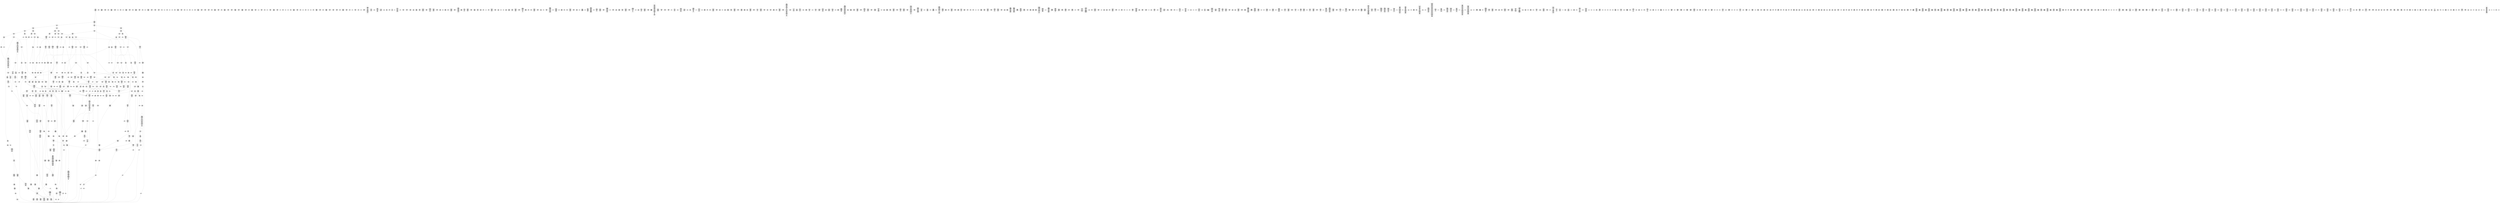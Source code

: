 /* Generated by GvGen v.1.0 (https://www.github.com/stricaud/gvgen) */

digraph G {
compound=true;
   node1 [label="[anywhere]"];
   node2 [label="# 0x0
PUSHX Data
PUSHX Data
MSTORE
PUSHX LogicData
CALLDATASIZE
LT
PUSHX Data
JUMPI
"];
   node3 [label="# 0xd
PUSHX Data
CALLDATALOAD
PUSHX BitData
SHR
PUSHX LogicData
GT
PUSHX Data
JUMPI
"];
   node4 [label="# 0x1e
PUSHX LogicData
GT
PUSHX Data
JUMPI
"];
   node5 [label="# 0x29
PUSHX LogicData
GT
PUSHX Data
JUMPI
"];
   node6 [label="# 0x34
PUSHX LogicData
EQ
PUSHX Data
JUMPI
"];
   node7 [label="# 0x3f
PUSHX LogicData
EQ
PUSHX Data
JUMPI
"];
   node8 [label="# 0x4a
PUSHX LogicData
EQ
PUSHX Data
JUMPI
"];
   node9 [label="# 0x55
PUSHX LogicData
EQ
PUSHX Data
JUMPI
"];
   node10 [label="# 0x60
PUSHX LogicData
EQ
PUSHX Data
JUMPI
"];
   node11 [label="# 0x6b
PUSHX LogicData
EQ
PUSHX Data
JUMPI
"];
   node12 [label="# 0x76
PUSHX Data
JUMP
"];
   node13 [label="# 0x7a
JUMPDEST
PUSHX LogicData
EQ
PUSHX Data
JUMPI
"];
   node14 [label="# 0x86
PUSHX LogicData
EQ
PUSHX Data
JUMPI
"];
   node15 [label="# 0x91
PUSHX LogicData
EQ
PUSHX Data
JUMPI
"];
   node16 [label="# 0x9c
PUSHX LogicData
EQ
PUSHX Data
JUMPI
"];
   node17 [label="# 0xa7
PUSHX LogicData
EQ
PUSHX Data
JUMPI
"];
   node18 [label="# 0xb2
PUSHX LogicData
EQ
PUSHX Data
JUMPI
"];
   node19 [label="# 0xbd
PUSHX Data
JUMP
"];
   node20 [label="# 0xc1
JUMPDEST
PUSHX LogicData
GT
PUSHX Data
JUMPI
"];
   node21 [label="# 0xcd
PUSHX LogicData
EQ
PUSHX Data
JUMPI
"];
   node22 [label="# 0xd8
PUSHX LogicData
EQ
PUSHX Data
JUMPI
"];
   node23 [label="# 0xe3
PUSHX LogicData
EQ
PUSHX Data
JUMPI
"];
   node24 [label="# 0xee
PUSHX LogicData
EQ
PUSHX Data
JUMPI
"];
   node25 [label="# 0xf9
PUSHX LogicData
EQ
PUSHX Data
JUMPI
"];
   node26 [label="# 0x104
PUSHX LogicData
EQ
PUSHX Data
JUMPI
"];
   node27 [label="# 0x10f
PUSHX Data
JUMP
"];
   node28 [label="# 0x113
JUMPDEST
PUSHX LogicData
EQ
PUSHX Data
JUMPI
"];
   node29 [label="# 0x11f
PUSHX LogicData
EQ
PUSHX Data
JUMPI
"];
   node30 [label="# 0x12a
PUSHX LogicData
EQ
PUSHX Data
JUMPI
"];
   node31 [label="# 0x135
PUSHX LogicData
EQ
PUSHX Data
JUMPI
"];
   node32 [label="# 0x140
PUSHX LogicData
EQ
PUSHX Data
JUMPI
"];
   node33 [label="# 0x14b
PUSHX Data
JUMP
"];
   node34 [label="# 0x14f
JUMPDEST
PUSHX LogicData
GT
PUSHX Data
JUMPI
"];
   node35 [label="# 0x15b
PUSHX LogicData
GT
PUSHX Data
JUMPI
"];
   node36 [label="# 0x166
PUSHX LogicData
EQ
PUSHX Data
JUMPI
"];
   node37 [label="# 0x171
PUSHX LogicData
EQ
PUSHX Data
JUMPI
"];
   node38 [label="# 0x17c
PUSHX LogicData
EQ
PUSHX Data
JUMPI
"];
   node39 [label="# 0x187
PUSHX LogicData
EQ
PUSHX Data
JUMPI
"];
   node40 [label="# 0x192
PUSHX LogicData
EQ
PUSHX Data
JUMPI
"];
   node41 [label="# 0x19d
PUSHX LogicData
EQ
PUSHX Data
JUMPI
"];
   node42 [label="# 0x1a8
PUSHX Data
JUMP
"];
   node43 [label="# 0x1ac
JUMPDEST
PUSHX LogicData
EQ
PUSHX Data
JUMPI
"];
   node44 [label="# 0x1b8
PUSHX LogicData
EQ
PUSHX Data
JUMPI
"];
   node45 [label="# 0x1c3
PUSHX LogicData
EQ
PUSHX Data
JUMPI
"];
   node46 [label="# 0x1ce
PUSHX LogicData
EQ
PUSHX Data
JUMPI
"];
   node47 [label="# 0x1d9
PUSHX LogicData
EQ
PUSHX Data
JUMPI
"];
   node48 [label="# 0x1e4
PUSHX LogicData
EQ
PUSHX Data
JUMPI
"];
   node49 [label="# 0x1ef
PUSHX Data
JUMP
"];
   node50 [label="# 0x1f3
JUMPDEST
PUSHX LogicData
GT
PUSHX Data
JUMPI
"];
   node51 [label="# 0x1ff
PUSHX LogicData
EQ
PUSHX Data
JUMPI
"];
   node52 [label="# 0x20a
PUSHX LogicData
EQ
PUSHX Data
JUMPI
"];
   node53 [label="# 0x215
PUSHX LogicData
EQ
PUSHX Data
JUMPI
"];
   node54 [label="# 0x220
PUSHX LogicData
EQ
PUSHX Data
JUMPI
"];
   node55 [label="# 0x22b
PUSHX LogicData
EQ
PUSHX Data
JUMPI
"];
   node56 [label="# 0x236
PUSHX LogicData
EQ
PUSHX Data
JUMPI
"];
   node57 [label="# 0x241
PUSHX Data
JUMP
"];
   node58 [label="# 0x245
JUMPDEST
PUSHX LogicData
EQ
PUSHX Data
JUMPI
"];
   node59 [label="# 0x251
PUSHX LogicData
EQ
PUSHX Data
JUMPI
"];
   node60 [label="# 0x25c
PUSHX LogicData
EQ
PUSHX Data
JUMPI
"];
   node61 [label="# 0x267
PUSHX LogicData
EQ
PUSHX Data
JUMPI
"];
   node62 [label="# 0x272
PUSHX LogicData
EQ
PUSHX Data
JUMPI
"];
   node63 [label="# 0x27d
JUMPDEST
PUSHX Data
REVERT
"];
   node64 [label="# 0x282
JUMPDEST
CALLVALUE
ISZERO
PUSHX Data
JUMPI
"];
   node65 [label="# 0x28a
PUSHX Data
REVERT
"];
   node66 [label="# 0x28e
JUMPDEST
PUSHX Data
PUSHX ArithData
CALLDATASIZE
SUB
ADD
PUSHX Data
PUSHX Data
JUMP
"];
   node67 [label="# 0x2a4
JUMPDEST
PUSHX Data
JUMP
"];
   node68 [label="# 0x2a9
JUMPDEST
PUSHX MemData
MLOAD
PUSHX Data
PUSHX Data
JUMP
"];
   node69 [label="# 0x2b6
JUMPDEST
PUSHX MemData
MLOAD
SUB
RETURN
"];
   node70 [label="# 0x2bf
JUMPDEST
CALLVALUE
ISZERO
PUSHX Data
JUMPI
"];
   node71 [label="# 0x2c7
PUSHX Data
REVERT
"];
   node72 [label="# 0x2cb
JUMPDEST
PUSHX Data
PUSHX ArithData
CALLDATASIZE
SUB
ADD
PUSHX Data
PUSHX Data
JUMP
"];
   node73 [label="# 0x2e1
JUMPDEST
PUSHX Data
JUMP
"];
   node74 [label="# 0x2e6
JUMPDEST
PUSHX MemData
MLOAD
PUSHX Data
PUSHX Data
JUMP
"];
   node75 [label="# 0x2f3
JUMPDEST
PUSHX MemData
MLOAD
SUB
RETURN
"];
   node76 [label="# 0x2fc
JUMPDEST
CALLVALUE
ISZERO
PUSHX Data
JUMPI
"];
   node77 [label="# 0x304
PUSHX Data
REVERT
"];
   node78 [label="# 0x308
JUMPDEST
PUSHX Data
PUSHX Data
JUMP
"];
   node79 [label="# 0x311
JUMPDEST
STOP
"];
   node80 [label="# 0x313
JUMPDEST
CALLVALUE
ISZERO
PUSHX Data
JUMPI
"];
   node81 [label="# 0x31b
PUSHX Data
REVERT
"];
   node82 [label="# 0x31f
JUMPDEST
PUSHX Data
PUSHX ArithData
CALLDATASIZE
SUB
ADD
PUSHX Data
PUSHX Data
JUMP
"];
   node83 [label="# 0x335
JUMPDEST
PUSHX Data
JUMP
"];
   node84 [label="# 0x33a
JUMPDEST
STOP
"];
   node85 [label="# 0x33c
JUMPDEST
CALLVALUE
ISZERO
PUSHX Data
JUMPI
"];
   node86 [label="# 0x344
PUSHX Data
REVERT
"];
   node87 [label="# 0x348
JUMPDEST
PUSHX Data
PUSHX Data
JUMP
"];
   node88 [label="# 0x351
JUMPDEST
PUSHX MemData
MLOAD
PUSHX Data
PUSHX Data
JUMP
"];
   node89 [label="# 0x35e
JUMPDEST
PUSHX MemData
MLOAD
SUB
RETURN
"];
   node90 [label="# 0x367
JUMPDEST
CALLVALUE
ISZERO
PUSHX Data
JUMPI
"];
   node91 [label="# 0x36f
PUSHX Data
REVERT
"];
   node92 [label="# 0x373
JUMPDEST
PUSHX Data
PUSHX ArithData
CALLDATASIZE
SUB
ADD
PUSHX Data
PUSHX Data
JUMP
"];
   node93 [label="# 0x389
JUMPDEST
PUSHX Data
JUMP
"];
   node94 [label="# 0x38e
JUMPDEST
PUSHX MemData
MLOAD
PUSHX Data
PUSHX Data
JUMP
"];
   node95 [label="# 0x39b
JUMPDEST
PUSHX MemData
MLOAD
SUB
RETURN
"];
   node96 [label="# 0x3a4
JUMPDEST
CALLVALUE
ISZERO
PUSHX Data
JUMPI
"];
   node97 [label="# 0x3ac
PUSHX Data
REVERT
"];
   node98 [label="# 0x3b0
JUMPDEST
PUSHX Data
PUSHX ArithData
CALLDATASIZE
SUB
ADD
PUSHX Data
PUSHX Data
JUMP
"];
   node99 [label="# 0x3c6
JUMPDEST
PUSHX Data
JUMP
"];
   node100 [label="# 0x3cb
JUMPDEST
STOP
"];
   node101 [label="# 0x3cd
JUMPDEST
CALLVALUE
ISZERO
PUSHX Data
JUMPI
"];
   node102 [label="# 0x3d5
PUSHX Data
REVERT
"];
   node103 [label="# 0x3d9
JUMPDEST
PUSHX Data
PUSHX Data
JUMP
"];
   node104 [label="# 0x3e2
JUMPDEST
PUSHX MemData
MLOAD
PUSHX Data
PUSHX Data
JUMP
"];
   node105 [label="# 0x3ef
JUMPDEST
PUSHX MemData
MLOAD
SUB
RETURN
"];
   node106 [label="# 0x3f8
JUMPDEST
CALLVALUE
ISZERO
PUSHX Data
JUMPI
"];
   node107 [label="# 0x400
PUSHX Data
REVERT
"];
   node108 [label="# 0x404
JUMPDEST
PUSHX Data
PUSHX Data
JUMP
"];
   node109 [label="# 0x40d
JUMPDEST
PUSHX MemData
MLOAD
PUSHX Data
PUSHX Data
JUMP
"];
   node110 [label="# 0x41a
JUMPDEST
PUSHX MemData
MLOAD
SUB
RETURN
"];
   node111 [label="# 0x423
JUMPDEST
CALLVALUE
ISZERO
PUSHX Data
JUMPI
"];
   node112 [label="# 0x42b
PUSHX Data
REVERT
"];
   node113 [label="# 0x42f
JUMPDEST
PUSHX Data
PUSHX Data
JUMP
"];
   node114 [label="# 0x438
JUMPDEST
PUSHX MemData
MLOAD
PUSHX Data
PUSHX Data
JUMP
"];
   node115 [label="# 0x445
JUMPDEST
PUSHX MemData
MLOAD
SUB
RETURN
"];
   node116 [label="# 0x44e
JUMPDEST
CALLVALUE
ISZERO
PUSHX Data
JUMPI
"];
   node117 [label="# 0x456
PUSHX Data
REVERT
"];
   node118 [label="# 0x45a
JUMPDEST
PUSHX Data
PUSHX ArithData
CALLDATASIZE
SUB
ADD
PUSHX Data
PUSHX Data
JUMP
"];
   node119 [label="# 0x470
JUMPDEST
PUSHX Data
JUMP
"];
   node120 [label="# 0x475
JUMPDEST
STOP
"];
   node121 [label="# 0x477
JUMPDEST
CALLVALUE
ISZERO
PUSHX Data
JUMPI
"];
   node122 [label="# 0x47f
PUSHX Data
REVERT
"];
   node123 [label="# 0x483
JUMPDEST
PUSHX Data
PUSHX ArithData
CALLDATASIZE
SUB
ADD
PUSHX Data
PUSHX Data
JUMP
"];
   node124 [label="# 0x499
JUMPDEST
PUSHX Data
JUMP
"];
   node125 [label="# 0x49e
JUMPDEST
STOP
"];
   node126 [label="# 0x4a0
JUMPDEST
CALLVALUE
ISZERO
PUSHX Data
JUMPI
"];
   node127 [label="# 0x4a8
PUSHX Data
REVERT
"];
   node128 [label="# 0x4ac
JUMPDEST
PUSHX Data
PUSHX Data
JUMP
"];
   node129 [label="# 0x4b5
JUMPDEST
STOP
"];
   node130 [label="# 0x4b7
JUMPDEST
CALLVALUE
ISZERO
PUSHX Data
JUMPI
"];
   node131 [label="# 0x4bf
PUSHX Data
REVERT
"];
   node132 [label="# 0x4c3
JUMPDEST
PUSHX Data
PUSHX ArithData
CALLDATASIZE
SUB
ADD
PUSHX Data
PUSHX Data
JUMP
"];
   node133 [label="# 0x4d9
JUMPDEST
PUSHX Data
JUMP
"];
   node134 [label="# 0x4de
JUMPDEST
PUSHX MemData
MLOAD
PUSHX Data
PUSHX Data
JUMP
"];
   node135 [label="# 0x4eb
JUMPDEST
PUSHX MemData
MLOAD
SUB
RETURN
"];
   node136 [label="# 0x4f4
JUMPDEST
CALLVALUE
ISZERO
PUSHX Data
JUMPI
"];
   node137 [label="# 0x4fc
PUSHX Data
REVERT
"];
   node138 [label="# 0x500
JUMPDEST
PUSHX Data
PUSHX ArithData
CALLDATASIZE
SUB
ADD
PUSHX Data
PUSHX Data
JUMP
"];
   node139 [label="# 0x516
JUMPDEST
PUSHX Data
JUMP
"];
   node140 [label="# 0x51b
JUMPDEST
STOP
"];
   node141 [label="# 0x51d
JUMPDEST
CALLVALUE
ISZERO
PUSHX Data
JUMPI
"];
   node142 [label="# 0x525
PUSHX Data
REVERT
"];
   node143 [label="# 0x529
JUMPDEST
PUSHX Data
PUSHX ArithData
CALLDATASIZE
SUB
ADD
PUSHX Data
PUSHX Data
JUMP
"];
   node144 [label="# 0x53f
JUMPDEST
PUSHX Data
JUMP
"];
   node145 [label="# 0x544
JUMPDEST
STOP
"];
   node146 [label="# 0x546
JUMPDEST
CALLVALUE
ISZERO
PUSHX Data
JUMPI
"];
   node147 [label="# 0x54e
PUSHX Data
REVERT
"];
   node148 [label="# 0x552
JUMPDEST
PUSHX Data
PUSHX ArithData
CALLDATASIZE
SUB
ADD
PUSHX Data
PUSHX Data
JUMP
"];
   node149 [label="# 0x568
JUMPDEST
PUSHX Data
JUMP
"];
   node150 [label="# 0x56d
JUMPDEST
PUSHX MemData
MLOAD
PUSHX Data
PUSHX Data
JUMP
"];
   node151 [label="# 0x57a
JUMPDEST
PUSHX MemData
MLOAD
SUB
RETURN
"];
   node152 [label="# 0x583
JUMPDEST
CALLVALUE
ISZERO
PUSHX Data
JUMPI
"];
   node153 [label="# 0x58b
PUSHX Data
REVERT
"];
   node154 [label="# 0x58f
JUMPDEST
PUSHX Data
PUSHX Data
JUMP
"];
   node155 [label="# 0x598
JUMPDEST
PUSHX MemData
MLOAD
PUSHX Data
PUSHX Data
JUMP
"];
   node156 [label="# 0x5a5
JUMPDEST
PUSHX MemData
MLOAD
SUB
RETURN
"];
   node157 [label="# 0x5ae
JUMPDEST
CALLVALUE
ISZERO
PUSHX Data
JUMPI
"];
   node158 [label="# 0x5b6
PUSHX Data
REVERT
"];
   node159 [label="# 0x5ba
JUMPDEST
PUSHX Data
PUSHX Data
JUMP
"];
   node160 [label="# 0x5c3
JUMPDEST
PUSHX MemData
MLOAD
PUSHX Data
PUSHX Data
JUMP
"];
   node161 [label="# 0x5d0
JUMPDEST
PUSHX MemData
MLOAD
SUB
RETURN
"];
   node162 [label="# 0x5d9
JUMPDEST
CALLVALUE
ISZERO
PUSHX Data
JUMPI
"];
   node163 [label="# 0x5e1
PUSHX Data
REVERT
"];
   node164 [label="# 0x5e5
JUMPDEST
PUSHX Data
PUSHX ArithData
CALLDATASIZE
SUB
ADD
PUSHX Data
PUSHX Data
JUMP
"];
   node165 [label="# 0x5fb
JUMPDEST
PUSHX Data
JUMP
"];
   node166 [label="# 0x600
JUMPDEST
PUSHX MemData
MLOAD
PUSHX Data
PUSHX Data
JUMP
"];
   node167 [label="# 0x60d
JUMPDEST
PUSHX MemData
MLOAD
SUB
RETURN
"];
   node168 [label="# 0x616
JUMPDEST
CALLVALUE
ISZERO
PUSHX Data
JUMPI
"];
   node169 [label="# 0x61e
PUSHX Data
REVERT
"];
   node170 [label="# 0x622
JUMPDEST
PUSHX Data
PUSHX ArithData
CALLDATASIZE
SUB
ADD
PUSHX Data
PUSHX Data
JUMP
"];
   node171 [label="# 0x638
JUMPDEST
PUSHX Data
JUMP
"];
   node172 [label="# 0x63d
JUMPDEST
PUSHX MemData
MLOAD
PUSHX Data
PUSHX Data
JUMP
"];
   node173 [label="# 0x64a
JUMPDEST
PUSHX MemData
MLOAD
SUB
RETURN
"];
   node174 [label="# 0x653
JUMPDEST
CALLVALUE
ISZERO
PUSHX Data
JUMPI
"];
   node175 [label="# 0x65b
PUSHX Data
REVERT
"];
   node176 [label="# 0x65f
JUMPDEST
PUSHX Data
PUSHX Data
JUMP
"];
   node177 [label="# 0x668
JUMPDEST
PUSHX MemData
MLOAD
PUSHX Data
PUSHX Data
JUMP
"];
   node178 [label="# 0x675
JUMPDEST
PUSHX MemData
MLOAD
SUB
RETURN
"];
   node179 [label="# 0x67e
JUMPDEST
CALLVALUE
ISZERO
PUSHX Data
JUMPI
"];
   node180 [label="# 0x686
PUSHX Data
REVERT
"];
   node181 [label="# 0x68a
JUMPDEST
PUSHX Data
PUSHX Data
JUMP
"];
   node182 [label="# 0x693
JUMPDEST
PUSHX MemData
MLOAD
PUSHX Data
PUSHX Data
JUMP
"];
   node183 [label="# 0x6a0
JUMPDEST
PUSHX MemData
MLOAD
SUB
RETURN
"];
   node184 [label="# 0x6a9
JUMPDEST
CALLVALUE
ISZERO
PUSHX Data
JUMPI
"];
   node185 [label="# 0x6b1
PUSHX Data
REVERT
"];
   node186 [label="# 0x6b5
JUMPDEST
PUSHX Data
PUSHX Data
JUMP
"];
   node187 [label="# 0x6be
JUMPDEST
PUSHX MemData
MLOAD
PUSHX Data
PUSHX Data
JUMP
"];
   node188 [label="# 0x6cb
JUMPDEST
PUSHX MemData
MLOAD
SUB
RETURN
"];
   node189 [label="# 0x6d4
JUMPDEST
CALLVALUE
ISZERO
PUSHX Data
JUMPI
"];
   node190 [label="# 0x6dc
PUSHX Data
REVERT
"];
   node191 [label="# 0x6e0
JUMPDEST
PUSHX Data
PUSHX ArithData
CALLDATASIZE
SUB
ADD
PUSHX Data
PUSHX Data
JUMP
"];
   node192 [label="# 0x6f6
JUMPDEST
PUSHX Data
JUMP
"];
   node193 [label="# 0x6fb
JUMPDEST
PUSHX MemData
MLOAD
PUSHX Data
PUSHX Data
JUMP
"];
   node194 [label="# 0x708
JUMPDEST
PUSHX MemData
MLOAD
SUB
RETURN
"];
   node195 [label="# 0x711
JUMPDEST
CALLVALUE
ISZERO
PUSHX Data
JUMPI
"];
   node196 [label="# 0x719
PUSHX Data
REVERT
"];
   node197 [label="# 0x71d
JUMPDEST
PUSHX Data
PUSHX Data
JUMP
"];
   node198 [label="# 0x726
JUMPDEST
STOP
"];
   node199 [label="# 0x728
JUMPDEST
CALLVALUE
ISZERO
PUSHX Data
JUMPI
"];
   node200 [label="# 0x730
PUSHX Data
REVERT
"];
   node201 [label="# 0x734
JUMPDEST
PUSHX Data
PUSHX Data
JUMP
"];
   node202 [label="# 0x73d
JUMPDEST
PUSHX MemData
MLOAD
PUSHX Data
PUSHX Data
JUMP
"];
   node203 [label="# 0x74a
JUMPDEST
PUSHX MemData
MLOAD
SUB
RETURN
"];
   node204 [label="# 0x753
JUMPDEST
CALLVALUE
ISZERO
PUSHX Data
JUMPI
"];
   node205 [label="# 0x75b
PUSHX Data
REVERT
"];
   node206 [label="# 0x75f
JUMPDEST
PUSHX Data
PUSHX ArithData
CALLDATASIZE
SUB
ADD
PUSHX Data
PUSHX Data
JUMP
"];
   node207 [label="# 0x775
JUMPDEST
PUSHX Data
JUMP
"];
   node208 [label="# 0x77a
JUMPDEST
STOP
"];
   node209 [label="# 0x77c
JUMPDEST
CALLVALUE
ISZERO
PUSHX Data
JUMPI
"];
   node210 [label="# 0x784
PUSHX Data
REVERT
"];
   node211 [label="# 0x788
JUMPDEST
PUSHX Data
PUSHX Data
JUMP
"];
   node212 [label="# 0x791
JUMPDEST
PUSHX MemData
MLOAD
PUSHX Data
PUSHX Data
JUMP
"];
   node213 [label="# 0x79e
JUMPDEST
PUSHX MemData
MLOAD
SUB
RETURN
"];
   node214 [label="# 0x7a7
JUMPDEST
CALLVALUE
ISZERO
PUSHX Data
JUMPI
"];
   node215 [label="# 0x7af
PUSHX Data
REVERT
"];
   node216 [label="# 0x7b3
JUMPDEST
PUSHX Data
PUSHX Data
JUMP
"];
   node217 [label="# 0x7bc
JUMPDEST
PUSHX MemData
MLOAD
PUSHX Data
PUSHX Data
JUMP
"];
   node218 [label="# 0x7c9
JUMPDEST
PUSHX MemData
MLOAD
SUB
RETURN
"];
   node219 [label="# 0x7d2
JUMPDEST
CALLVALUE
ISZERO
PUSHX Data
JUMPI
"];
   node220 [label="# 0x7da
PUSHX Data
REVERT
"];
   node221 [label="# 0x7de
JUMPDEST
PUSHX Data
PUSHX Data
JUMP
"];
   node222 [label="# 0x7e7
JUMPDEST
STOP
"];
   node223 [label="# 0x7e9
JUMPDEST
CALLVALUE
ISZERO
PUSHX Data
JUMPI
"];
   node224 [label="# 0x7f1
PUSHX Data
REVERT
"];
   node225 [label="# 0x7f5
JUMPDEST
PUSHX Data
PUSHX ArithData
CALLDATASIZE
SUB
ADD
PUSHX Data
PUSHX Data
JUMP
"];
   node226 [label="# 0x80b
JUMPDEST
PUSHX Data
JUMP
"];
   node227 [label="# 0x810
JUMPDEST
STOP
"];
   node228 [label="# 0x812
JUMPDEST
PUSHX Data
PUSHX Data
JUMP
"];
   node229 [label="# 0x81a
JUMPDEST
STOP
"];
   node230 [label="# 0x81c
JUMPDEST
CALLVALUE
ISZERO
PUSHX Data
JUMPI
"];
   node231 [label="# 0x824
PUSHX Data
REVERT
"];
   node232 [label="# 0x828
JUMPDEST
PUSHX Data
PUSHX ArithData
CALLDATASIZE
SUB
ADD
PUSHX Data
PUSHX Data
JUMP
"];
   node233 [label="# 0x83e
JUMPDEST
PUSHX Data
JUMP
"];
   node234 [label="# 0x843
JUMPDEST
PUSHX MemData
MLOAD
PUSHX Data
PUSHX Data
JUMP
"];
   node235 [label="# 0x850
JUMPDEST
PUSHX MemData
MLOAD
SUB
RETURN
"];
   node236 [label="# 0x859
JUMPDEST
CALLVALUE
ISZERO
PUSHX Data
JUMPI
"];
   node237 [label="# 0x861
PUSHX Data
REVERT
"];
   node238 [label="# 0x865
JUMPDEST
PUSHX Data
PUSHX ArithData
CALLDATASIZE
SUB
ADD
PUSHX Data
PUSHX Data
JUMP
"];
   node239 [label="# 0x87b
JUMPDEST
PUSHX Data
JUMP
"];
   node240 [label="# 0x880
JUMPDEST
STOP
"];
   node241 [label="# 0x882
JUMPDEST
CALLVALUE
ISZERO
PUSHX Data
JUMPI
"];
   node242 [label="# 0x88a
PUSHX Data
REVERT
"];
   node243 [label="# 0x88e
JUMPDEST
PUSHX Data
PUSHX ArithData
CALLDATASIZE
SUB
ADD
PUSHX Data
PUSHX Data
JUMP
"];
   node244 [label="# 0x8a4
JUMPDEST
PUSHX Data
JUMP
"];
   node245 [label="# 0x8a9
JUMPDEST
STOP
"];
   node246 [label="# 0x8ab
JUMPDEST
CALLVALUE
ISZERO
PUSHX Data
JUMPI
"];
   node247 [label="# 0x8b3
PUSHX Data
REVERT
"];
   node248 [label="# 0x8b7
JUMPDEST
PUSHX Data
PUSHX Data
JUMP
"];
   node249 [label="# 0x8c0
JUMPDEST
STOP
"];
   node250 [label="# 0x8c2
JUMPDEST
CALLVALUE
ISZERO
PUSHX Data
JUMPI
"];
   node251 [label="# 0x8ca
PUSHX Data
REVERT
"];
   node252 [label="# 0x8ce
JUMPDEST
PUSHX Data
PUSHX ArithData
CALLDATASIZE
SUB
ADD
PUSHX Data
PUSHX Data
JUMP
"];
   node253 [label="# 0x8e4
JUMPDEST
PUSHX Data
JUMP
"];
   node254 [label="# 0x8e9
JUMPDEST
PUSHX MemData
MLOAD
PUSHX Data
PUSHX Data
JUMP
"];
   node255 [label="# 0x8f6
JUMPDEST
PUSHX MemData
MLOAD
SUB
RETURN
"];
   node256 [label="# 0x8ff
JUMPDEST
CALLVALUE
ISZERO
PUSHX Data
JUMPI
"];
   node257 [label="# 0x907
PUSHX Data
REVERT
"];
   node258 [label="# 0x90b
JUMPDEST
PUSHX Data
PUSHX ArithData
CALLDATASIZE
SUB
ADD
PUSHX Data
PUSHX Data
JUMP
"];
   node259 [label="# 0x921
JUMPDEST
PUSHX Data
JUMP
"];
   node260 [label="# 0x926
JUMPDEST
PUSHX MemData
MLOAD
PUSHX Data
PUSHX Data
JUMP
"];
   node261 [label="# 0x934
JUMPDEST
PUSHX MemData
MLOAD
SUB
RETURN
"];
   node262 [label="# 0x93d
JUMPDEST
CALLVALUE
ISZERO
PUSHX Data
JUMPI
"];
   node263 [label="# 0x945
PUSHX Data
REVERT
"];
   node264 [label="# 0x949
JUMPDEST
PUSHX Data
PUSHX Data
JUMP
"];
   node265 [label="# 0x952
JUMPDEST
PUSHX MemData
MLOAD
PUSHX Data
PUSHX Data
JUMP
"];
   node266 [label="# 0x95f
JUMPDEST
PUSHX MemData
MLOAD
SUB
RETURN
"];
   node267 [label="# 0x968
JUMPDEST
CALLVALUE
ISZERO
PUSHX Data
JUMPI
"];
   node268 [label="# 0x970
PUSHX Data
REVERT
"];
   node269 [label="# 0x974
JUMPDEST
PUSHX Data
PUSHX Data
JUMP
"];
   node270 [label="# 0x97d
JUMPDEST
PUSHX MemData
MLOAD
PUSHX Data
PUSHX Data
JUMP
"];
   node271 [label="# 0x98a
JUMPDEST
PUSHX MemData
MLOAD
SUB
RETURN
"];
   node272 [label="# 0x993
JUMPDEST
CALLVALUE
ISZERO
PUSHX Data
JUMPI
"];
   node273 [label="# 0x99b
PUSHX Data
REVERT
"];
   node274 [label="# 0x99f
JUMPDEST
PUSHX Data
PUSHX ArithData
CALLDATASIZE
SUB
ADD
PUSHX Data
PUSHX Data
JUMP
"];
   node275 [label="# 0x9b5
JUMPDEST
PUSHX Data
JUMP
"];
   node276 [label="# 0x9ba
JUMPDEST
PUSHX MemData
MLOAD
PUSHX Data
PUSHX Data
JUMP
"];
   node277 [label="# 0x9c7
JUMPDEST
PUSHX MemData
MLOAD
SUB
RETURN
"];
   node278 [label="# 0x9d0
JUMPDEST
CALLVALUE
ISZERO
PUSHX Data
JUMPI
"];
   node279 [label="# 0x9d8
PUSHX Data
REVERT
"];
   node280 [label="# 0x9dc
JUMPDEST
PUSHX Data
PUSHX ArithData
CALLDATASIZE
SUB
ADD
PUSHX Data
PUSHX Data
JUMP
"];
   node281 [label="# 0x9f2
JUMPDEST
PUSHX Data
JUMP
"];
   node282 [label="# 0x9f7
JUMPDEST
STOP
"];
   node283 [label="# 0x9f9
JUMPDEST
CALLVALUE
ISZERO
PUSHX Data
JUMPI
"];
   node284 [label="# 0xa01
PUSHX Data
REVERT
"];
   node285 [label="# 0xa05
JUMPDEST
PUSHX Data
PUSHX Data
JUMP
"];
   node286 [label="# 0xa0e
JUMPDEST
PUSHX MemData
MLOAD
PUSHX Data
PUSHX Data
JUMP
"];
   node287 [label="# 0xa1b
JUMPDEST
PUSHX MemData
MLOAD
SUB
RETURN
"];
   node288 [label="# 0xa24
JUMPDEST
CALLVALUE
ISZERO
PUSHX Data
JUMPI
"];
   node289 [label="# 0xa2c
PUSHX Data
REVERT
"];
   node290 [label="# 0xa30
JUMPDEST
PUSHX Data
PUSHX ArithData
CALLDATASIZE
SUB
ADD
PUSHX Data
PUSHX Data
JUMP
"];
   node291 [label="# 0xa46
JUMPDEST
PUSHX Data
JUMP
"];
   node292 [label="# 0xa4b
JUMPDEST
STOP
"];
   node293 [label="# 0xa4d
JUMPDEST
CALLVALUE
ISZERO
PUSHX Data
JUMPI
"];
   node294 [label="# 0xa55
PUSHX Data
REVERT
"];
   node295 [label="# 0xa59
JUMPDEST
PUSHX Data
PUSHX Data
JUMP
"];
   node296 [label="# 0xa62
JUMPDEST
PUSHX MemData
MLOAD
PUSHX Data
PUSHX Data
JUMP
"];
   node297 [label="# 0xa6f
JUMPDEST
PUSHX MemData
MLOAD
SUB
RETURN
"];
   node298 [label="# 0xa78
JUMPDEST
PUSHX Data
PUSHX ArithData
PUSHX BitData
NOT
AND
PUSHX BitData
NOT
AND
MSTORE
PUSHX ArithData
ADD
MSTORE
PUSHX ArithData
ADD
PUSHX Data
SHA3
PUSHX ArithData
SLOAD
PUSHX ArithData
EXP
DIV
PUSHX BitData
AND
JUMP
"];
   node299 [label="# 0xadf
JUMPDEST
PUSHX Data
SUB
PUSHX LogicData
GT
ISZERO
PUSHX Data
JUMPI
"];
   node300 [label="# 0xaf7
PUSHX Data
REVERT
"];
   node301 [label="# 0xafb
JUMPDEST
PUSHX MemData
MLOAD
MSTORE
PUSHX ArithData
MUL
PUSHX ArithData
ADD
ADD
PUSHX Data
MSTORE
ISZERO
PUSHX Data
JUMPI
"];
   node302 [label="# 0xb16
PUSHX ArithData
ADD
PUSHX ArithData
MUL
CALLDATASIZE
CALLDATACOPY
ADD
"];
   node303 [label="# 0xb2a
JUMPDEST
PUSHX Data
"];
   node304 [label="# 0xb33
JUMPDEST
LT
ISZERO
PUSHX Data
JUMPI
"];
   node305 [label="# 0xb3c
PUSHX Data
PUSHX Data
JUMP
"];
   node306 [label="# 0xb44
JUMPDEST
SUB
MLOAD
LT
PUSHX Data
JUMPI
"];
   node307 [label="# 0xb51
INVALID
"];
   node308 [label="# 0xb52
JUMPDEST
PUSHX ArithData
MUL
PUSHX ArithData
ADD
ADD
PUSHX BitData
AND
PUSHX BitData
AND
MSTORE
PUSHX ArithData
ADD
PUSHX Data
JUMP
"];
   node309 [label="# 0xb99
JUMPDEST
JUMP
"];
   node310 [label="# 0xba4
JUMPDEST
PUSHX Data
PUSHX Data
JUMP
"];
   node311 [label="# 0xbac
JUMPDEST
PUSHX BitData
AND
PUSHX Data
PUSHX Data
JUMP
"];
   node312 [label="# 0xbca
JUMPDEST
PUSHX BitData
AND
EQ
PUSHX Data
JUMPI
"];
   node313 [label="# 0xbe6
PUSHX MemData
MLOAD
PUSHX Data
MSTORE
PUSHX ArithData
ADD
PUSHX Data
PUSHX Data
JUMP
"];
   node314 [label="# 0xc17
JUMPDEST
PUSHX MemData
MLOAD
SUB
REVERT
"];
   node315 [label="# 0xc20
JUMPDEST
PUSHX LogicData
PUSHX StorData
SLOAD
GT
ISZERO
PUSHX Data
JUMPI
"];
   node316 [label="# 0xc2c
PUSHX MemData
MLOAD
PUSHX Data
MSTORE
PUSHX ArithData
ADD
PUSHX Data
PUSHX Data
JUMP
"];
   node317 [label="# 0xc5d
JUMPDEST
PUSHX MemData
MLOAD
SUB
REVERT
"];
   node318 [label="# 0xc66
JUMPDEST
PUSHX Data
"];
   node319 [label="# 0xc69
JUMPDEST
PUSHX LogicData
LT
ISZERO
PUSHX Data
JUMPI
"];
   node320 [label="# 0xc73
PUSHX Data
PUSHX Data
JUMP
"];
   node321 [label="# 0xc7a
JUMPDEST
PUSHX ArithData
ADD
PUSHX Data
JUMP
"];
   node322 [label="# 0xc86
JUMPDEST
JUMP
"];
   node323 [label="# 0xc89
JUMPDEST
PUSHX Data
PUSHX Data
JUMP
"];
   node324 [label="# 0xc91
JUMPDEST
PUSHX BitData
AND
PUSHX Data
PUSHX Data
JUMP
"];
   node325 [label="# 0xcaf
JUMPDEST
PUSHX BitData
AND
EQ
PUSHX Data
JUMPI
"];
   node326 [label="# 0xccb
PUSHX MemData
MLOAD
PUSHX Data
MSTORE
PUSHX ArithData
ADD
PUSHX Data
PUSHX Data
JUMP
"];
   node327 [label="# 0xcfc
JUMPDEST
PUSHX MemData
MLOAD
SUB
REVERT
"];
   node328 [label="# 0xd05
JUMPDEST
PUSHX StorData
PUSHX ArithData
SLOAD
PUSHX ArithData
EXP
DIV
PUSHX BitData
AND
ISZERO
PUSHX Data
JUMPI
"];
   node329 [label="# 0xd1b
PUSHX MemData
MLOAD
PUSHX Data
MSTORE
PUSHX ArithData
ADD
PUSHX Data
PUSHX Data
JUMP
"];
   node330 [label="# 0xd4c
JUMPDEST
PUSHX MemData
MLOAD
SUB
REVERT
"];
   node331 [label="# 0xd55
JUMPDEST
PUSHX Data
PUSHX Data
JUMP
"];
   node332 [label="# 0xd5e
JUMPDEST
JUMP
"];
   node333 [label="# 0xd61
JUMPDEST
PUSHX Data
PUSHX StorData
SLOAD
PUSHX ArithData
PUSHX BitData
AND
ISZERO
PUSHX ArithData
MUL
SUB
AND
PUSHX Data
DIV
PUSHX ArithData
ADD
PUSHX ArithData
DIV
MUL
PUSHX ArithData
ADD
PUSHX MemData
MLOAD
ADD
PUSHX Data
MSTORE
MSTORE
PUSHX ArithData
ADD
SLOAD
PUSHX ArithData
PUSHX BitData
AND
ISZERO
PUSHX ArithData
MUL
SUB
AND
PUSHX Data
DIV
ISZERO
PUSHX Data
JUMPI
"];
   node334 [label="# 0xdb3
PUSHX LogicData
LT
PUSHX Data
JUMPI
"];
   node335 [label="# 0xdbb
PUSHX ArithData
SLOAD
DIV
MUL
MSTORE
PUSHX ArithData
ADD
PUSHX Data
JUMP
"];
   node336 [label="# 0xdce
JUMPDEST
ADD
PUSHX Data
MSTORE
PUSHX Data
PUSHX Data
SHA3
"];
   node337 [label="# 0xddc
JUMPDEST
SLOAD
MSTORE
PUSHX ArithData
ADD
PUSHX ArithData
ADD
GT
PUSHX Data
JUMPI
"];
   node338 [label="# 0xdf0
SUB
PUSHX BitData
AND
ADD
"];
   node339 [label="# 0xdf9
JUMPDEST
JUMP
"];
   node340 [label="# 0xe03
JUMPDEST
PUSHX Data
PUSHX Data
PUSHX Data
JUMP
"];
   node341 [label="# 0xe0e
JUMPDEST
PUSHX Data
JUMPI
"];
   node342 [label="# 0xe13
PUSHX MemData
MLOAD
PUSHX Data
MSTORE
PUSHX ArithData
ADD
PUSHX Data
PUSHX Data
JUMP
"];
   node343 [label="# 0xe44
JUMPDEST
PUSHX MemData
MLOAD
SUB
REVERT
"];
   node344 [label="# 0xe4d
JUMPDEST
PUSHX Data
PUSHX ArithData
MSTORE
PUSHX ArithData
ADD
MSTORE
PUSHX ArithData
ADD
PUSHX Data
SHA3
PUSHX ArithData
SLOAD
PUSHX ArithData
EXP
DIV
PUSHX BitData
AND
JUMP
"];
   node345 [label="# 0xe88
JUMPDEST
PUSHX Data
PUSHX Data
PUSHX Data
JUMP
"];
   node346 [label="# 0xe93
JUMPDEST
PUSHX BitData
AND
PUSHX BitData
AND
EQ
ISZERO
PUSHX Data
JUMPI
"];
   node347 [label="# 0xeca
PUSHX MemData
MLOAD
PUSHX Data
MSTORE
PUSHX ArithData
ADD
PUSHX Data
PUSHX Data
JUMP
"];
   node348 [label="# 0xefb
JUMPDEST
PUSHX MemData
MLOAD
SUB
REVERT
"];
   node349 [label="# 0xf04
JUMPDEST
PUSHX BitData
AND
PUSHX Data
PUSHX Data
JUMP
"];
   node350 [label="# 0xf23
JUMPDEST
PUSHX BitData
AND
EQ
PUSHX Data
JUMPI
"];
   node351 [label="# 0xf40
PUSHX Data
PUSHX Data
PUSHX Data
JUMP
"];
   node352 [label="# 0xf4c
JUMPDEST
PUSHX Data
JUMP
"];
   node353 [label="# 0xf51
JUMPDEST
"];
   node354 [label="# 0xf52
JUMPDEST
PUSHX Data
JUMPI
"];
   node355 [label="# 0xf57
PUSHX MemData
MLOAD
PUSHX Data
MSTORE
PUSHX ArithData
ADD
PUSHX Data
PUSHX Data
JUMP
"];
   node356 [label="# 0xf88
JUMPDEST
PUSHX MemData
MLOAD
SUB
REVERT
"];
   node357 [label="# 0xf91
JUMPDEST
PUSHX Data
PUSHX Data
JUMP
"];
   node358 [label="# 0xf9b
JUMPDEST
JUMP
"];
   node359 [label="# 0xfa0
JUMPDEST
PUSHX Data
PUSHX Data
PUSHX Data
PUSHX Data
JUMP
"];
   node360 [label="# 0xfac
JUMPDEST
JUMP
"];
   node361 [label="# 0xfb1
JUMPDEST
PUSHX StorData
PUSHX ArithData
SLOAD
PUSHX ArithData
EXP
DIV
PUSHX BitData
AND
JUMP
"];
   node362 [label="# 0xfc4
JUMPDEST
PUSHX StorData
PUSHX ArithData
SLOAD
PUSHX ArithData
EXP
DIV
PUSHX BitData
AND
JUMP
"];
   node363 [label="# 0xfd7
JUMPDEST
PUSHX Data
PUSHX Data
JUMP
"];
   node364 [label="# 0xfdf
JUMPDEST
PUSHX BitData
AND
PUSHX Data
PUSHX Data
JUMP
"];
   node365 [label="# 0xffd
JUMPDEST
PUSHX BitData
AND
EQ
PUSHX Data
JUMPI
"];
   node366 [label="# 0x1019
PUSHX MemData
MLOAD
PUSHX Data
MSTORE
PUSHX ArithData
ADD
PUSHX Data
PUSHX Data
JUMP
"];
   node367 [label="# 0x104a
JUMPDEST
PUSHX MemData
MLOAD
SUB
REVERT
"];
   node368 [label="# 0x1053
JUMPDEST
PUSHX StorData
PUSHX ArithData
PUSHX ArithData
EXP
SLOAD
PUSHX ArithData
MUL
NOT
AND
PUSHX BitData
AND
MUL
OR
SSTORE
JUMP
"];
   node369 [label="# 0x1097
JUMPDEST
PUSHX Data
PUSHX Data
PUSHX Data
JUMP
"];
   node370 [label="# 0x10a2
JUMPDEST
PUSHX Data
JUMP
"];
   node371 [label="# 0x10a8
JUMPDEST
PUSHX Data
JUMPI
"];
   node372 [label="# 0x10ad
PUSHX MemData
MLOAD
PUSHX Data
MSTORE
PUSHX ArithData
ADD
PUSHX Data
PUSHX Data
JUMP
"];
   node373 [label="# 0x10de
JUMPDEST
PUSHX MemData
MLOAD
SUB
REVERT
"];
   node374 [label="# 0x10e7
JUMPDEST
PUSHX Data
PUSHX Data
JUMP
"];
   node375 [label="# 0x10f2
JUMPDEST
JUMP
"];
   node376 [label="# 0x10f7
JUMPDEST
PUSHX Data
PUSHX Data
JUMP
"];
   node377 [label="# 0x10ff
JUMPDEST
PUSHX BitData
AND
PUSHX Data
PUSHX Data
JUMP
"];
   node378 [label="# 0x111d
JUMPDEST
PUSHX BitData
AND
EQ
PUSHX Data
JUMPI
"];
   node379 [label="# 0x1139
PUSHX MemData
MLOAD
PUSHX Data
MSTORE
PUSHX ArithData
ADD
PUSHX Data
PUSHX Data
JUMP
"];
   node380 [label="# 0x116a
JUMPDEST
PUSHX MemData
MLOAD
SUB
REVERT
"];
   node381 [label="# 0x1173
JUMPDEST
PUSHX LogicData
PUSHX StorData
PUSHX ArithData
PUSHX ArithData
EXP
SLOAD
PUSHX ArithData
MUL
NOT
AND
ISZERO
ISZERO
MUL
OR
SSTORE
JUMP
"];
   node382 [label="# 0x1190
JUMPDEST
PUSHX Data
PUSHX Data
PUSHX Data
PUSHX ArithData
PUSHX BitData
AND
PUSHX BitData
AND
MSTORE
PUSHX ArithData
ADD
MSTORE
PUSHX ArithData
ADD
PUSHX Data
SHA3
PUSHX BitData
PUSHX BitData
AND
JUMP
"];
   node383 [label="# 0x11e3
JUMPDEST
JUMP
"];
   node384 [label="# 0x11eb
JUMPDEST
PUSHX Data
PUSHX MemData
MLOAD
PUSHX ArithData
ADD
PUSHX Data
MSTORE
PUSHX Data
MSTORE
PUSHX Data
JUMP
"];
   node385 [label="# 0x1206
JUMPDEST
JUMP
"];
   node386 [label="# 0x120b
JUMPDEST
PUSHX Data
PUSHX Data
PUSHX Data
JUMP
"];
   node387 [label="# 0x1216
JUMPDEST
PUSHX Data
JUMP
"];
   node388 [label="# 0x121c
JUMPDEST
PUSHX Data
JUMPI
"];
   node389 [label="# 0x1221
PUSHX MemData
MLOAD
PUSHX Data
MSTORE
PUSHX ArithData
ADD
PUSHX Data
PUSHX Data
JUMP
"];
   node390 [label="# 0x1252
JUMPDEST
PUSHX MemData
MLOAD
SUB
REVERT
"];
   node391 [label="# 0x125b
JUMPDEST
PUSHX Data
PUSHX Data
JUMP
"];
   node392 [label="# 0x1264
JUMPDEST
JUMP
"];
   node393 [label="# 0x1267
JUMPDEST
PUSHX Data
PUSHX Data
PUSHX Data
PUSHX BitData
PUSHX BitData
AND
JUMP
"];
   node394 [label="# 0x127e
JUMPDEST
JUMP
"];
   node395 [label="# 0x128a
JUMPDEST
PUSHX StorData
SLOAD
JUMP
"];
   node396 [label="# 0x1290
JUMPDEST
PUSHX StorData
SLOAD
JUMP
"];
   node397 [label="# 0x1296
JUMPDEST
PUSHX Data
PUSHX Data
MSTORE
PUSHX Data
MSTORE
PUSHX Data
PUSHX Data
SHA3
PUSHX Data
SLOAD
JUMP
"];
   node398 [label="# 0x12ae
JUMPDEST
PUSHX Data
PUSHX Data
PUSHX MemData
MLOAD
PUSHX ArithData
ADD
PUSHX Data
MSTORE
PUSHX Data
MSTORE
PUSHX ArithData
ADD
PUSHX Data
PUSHX Data
CODECOPY
PUSHX Data
PUSHX BitData
PUSHX BitData
AND
JUMP
"];
   node399 [label="# 0x12de
JUMPDEST
JUMP
"];
   node400 [label="# 0x12e5
JUMPDEST
PUSHX StorData
PUSHX ArithData
SLOAD
PUSHX ArithData
EXP
DIV
PUSHX BitData
AND
JUMP
"];
   node401 [label="# 0x12f8
JUMPDEST
PUSHX StorData
SLOAD
PUSHX ArithData
PUSHX BitData
AND
ISZERO
PUSHX ArithData
MUL
SUB
AND
PUSHX Data
DIV
PUSHX ArithData
ADD
PUSHX ArithData
DIV
MUL
PUSHX ArithData
ADD
PUSHX MemData
MLOAD
ADD
PUSHX Data
MSTORE
MSTORE
PUSHX ArithData
ADD
SLOAD
PUSHX ArithData
PUSHX BitData
AND
ISZERO
PUSHX ArithData
MUL
SUB
AND
PUSHX Data
DIV
ISZERO
PUSHX Data
JUMPI
"];
   node402 [label="# 0x1348
PUSHX LogicData
LT
PUSHX Data
JUMPI
"];
   node403 [label="# 0x1350
PUSHX ArithData
SLOAD
DIV
MUL
MSTORE
PUSHX ArithData
ADD
PUSHX Data
JUMP
"];
   node404 [label="# 0x1363
JUMPDEST
ADD
PUSHX Data
MSTORE
PUSHX Data
PUSHX Data
SHA3
"];
   node405 [label="# 0x1371
JUMPDEST
SLOAD
MSTORE
PUSHX ArithData
ADD
PUSHX ArithData
ADD
GT
PUSHX Data
JUMPI
"];
   node406 [label="# 0x1385
SUB
PUSHX BitData
AND
ADD
"];
   node407 [label="# 0x138e
JUMPDEST
JUMP
"];
   node408 [label="# 0x1396
JUMPDEST
PUSHX Data
PUSHX StorData
SLOAD
PUSHX ArithData
PUSHX BitData
AND
ISZERO
PUSHX ArithData
MUL
SUB
AND
PUSHX Data
DIV
PUSHX ArithData
ADD
PUSHX ArithData
DIV
MUL
PUSHX ArithData
ADD
PUSHX MemData
MLOAD
ADD
PUSHX Data
MSTORE
MSTORE
PUSHX ArithData
ADD
SLOAD
PUSHX ArithData
PUSHX BitData
AND
ISZERO
PUSHX ArithData
MUL
SUB
AND
PUSHX Data
DIV
ISZERO
PUSHX Data
JUMPI
"];
   node409 [label="# 0x13e8
PUSHX LogicData
LT
PUSHX Data
JUMPI
"];
   node410 [label="# 0x13f0
PUSHX ArithData
SLOAD
DIV
MUL
MSTORE
PUSHX ArithData
ADD
PUSHX Data
JUMP
"];
   node411 [label="# 0x1403
JUMPDEST
ADD
PUSHX Data
MSTORE
PUSHX Data
PUSHX Data
SHA3
"];
   node412 [label="# 0x1411
JUMPDEST
SLOAD
MSTORE
PUSHX ArithData
ADD
PUSHX ArithData
ADD
GT
PUSHX Data
JUMPI
"];
   node413 [label="# 0x1425
SUB
PUSHX BitData
AND
ADD
"];
   node414 [label="# 0x142e
JUMPDEST
JUMP
"];
   node415 [label="# 0x1438
JUMPDEST
PUSHX BitData
PUSHX BitData
AND
PUSHX BitData
AND
EQ
ISZERO
PUSHX Data
JUMPI
"];
   node416 [label="# 0x146f
PUSHX MemData
MLOAD
PUSHX Data
MSTORE
PUSHX ArithData
ADD
PUSHX Data
PUSHX Data
JUMP
"];
   node417 [label="# 0x14a0
JUMPDEST
PUSHX MemData
MLOAD
SUB
REVERT
"];
   node418 [label="# 0x14a9
JUMPDEST
PUSHX Data
PUSHX Data
PUSHX ArithData
PUSHX BitData
AND
PUSHX BitData
AND
MSTORE
PUSHX ArithData
ADD
MSTORE
PUSHX ArithData
ADD
PUSHX Data
SHA3
PUSHX Data
JUMP
"];
   node419 [label="# 0x14f0
JUMPDEST
JUMP
"];
   node420 [label="# 0x14f7
JUMPDEST
PUSHX Data
PUSHX Data
JUMP
"];
   node421 [label="# 0x14ff
JUMPDEST
PUSHX BitData
AND
PUSHX Data
PUSHX Data
JUMP
"];
   node422 [label="# 0x151d
JUMPDEST
PUSHX BitData
AND
EQ
PUSHX Data
JUMPI
"];
   node423 [label="# 0x1539
PUSHX MemData
MLOAD
PUSHX Data
MSTORE
PUSHX ArithData
ADD
PUSHX Data
PUSHX Data
JUMP
"];
   node424 [label="# 0x156a
JUMPDEST
PUSHX MemData
MLOAD
SUB
REVERT
"];
   node425 [label="# 0x1573
JUMPDEST
PUSHX BitData
PUSHX BitData
AND
PUSHX StorData
PUSHX ArithData
SLOAD
PUSHX ArithData
EXP
DIV
PUSHX BitData
AND
PUSHX BitData
AND
PUSHX Data
PUSHX MemData
MLOAD
PUSHX MemData
MLOAD
SUB
LOGX
PUSHX BitData
PUSHX StorData
PUSHX ArithData
PUSHX ArithData
EXP
SLOAD
PUSHX ArithData
MUL
NOT
AND
PUSHX BitData
AND
MUL
OR
SSTORE
JUMP
"];
   node426 [label="# 0x1634
JUMPDEST
PUSHX StorData
PUSHX ArithData
SLOAD
PUSHX ArithData
EXP
DIV
PUSHX BitData
AND
JUMP
"];
   node427 [label="# 0x165a
JUMPDEST
PUSHX Data
PUSHX Data
JUMP
"];
   node428 [label="# 0x1662
JUMPDEST
PUSHX BitData
AND
PUSHX Data
PUSHX Data
JUMP
"];
   node429 [label="# 0x1680
JUMPDEST
PUSHX BitData
AND
EQ
PUSHX Data
JUMPI
"];
   node430 [label="# 0x169c
PUSHX MemData
MLOAD
PUSHX Data
MSTORE
PUSHX ArithData
ADD
PUSHX Data
PUSHX Data
JUMP
"];
   node431 [label="# 0x16cd
JUMPDEST
PUSHX MemData
MLOAD
SUB
REVERT
"];
   node432 [label="# 0x16d6
JUMPDEST
PUSHX StorData
PUSHX ArithData
PUSHX ArithData
EXP
SLOAD
PUSHX ArithData
MUL
NOT
AND
ISZERO
ISZERO
MUL
OR
SSTORE
JUMP
"];
   node433 [label="# 0x16f3
JUMPDEST
PUSHX Data
PUSHX StorData
PUSHX ArithData
SLOAD
PUSHX ArithData
EXP
DIV
PUSHX BitData
AND
JUMP
"];
   node434 [label="# 0x171d
JUMPDEST
PUSHX Data
PUSHX StorData
SLOAD
PUSHX ArithData
PUSHX BitData
AND
ISZERO
PUSHX ArithData
MUL
SUB
AND
PUSHX Data
DIV
PUSHX ArithData
ADD
PUSHX ArithData
DIV
MUL
PUSHX ArithData
ADD
PUSHX MemData
MLOAD
ADD
PUSHX Data
MSTORE
MSTORE
PUSHX ArithData
ADD
SLOAD
PUSHX ArithData
PUSHX BitData
AND
ISZERO
PUSHX ArithData
MUL
SUB
AND
PUSHX Data
DIV
ISZERO
PUSHX Data
JUMPI
"];
   node435 [label="# 0x176f
PUSHX LogicData
LT
PUSHX Data
JUMPI
"];
   node436 [label="# 0x1777
PUSHX ArithData
SLOAD
DIV
MUL
MSTORE
PUSHX ArithData
ADD
PUSHX Data
JUMP
"];
   node437 [label="# 0x178a
JUMPDEST
ADD
PUSHX Data
MSTORE
PUSHX Data
PUSHX Data
SHA3
"];
   node438 [label="# 0x1798
JUMPDEST
SLOAD
MSTORE
PUSHX ArithData
ADD
PUSHX ArithData
ADD
GT
PUSHX Data
JUMPI
"];
   node439 [label="# 0x17ac
SUB
PUSHX BitData
AND
ADD
"];
   node440 [label="# 0x17b5
JUMPDEST
JUMP
"];
   node441 [label="# 0x17bf
JUMPDEST
PUSHX Data
PUSHX StorData
PUSHX ArithData
SLOAD
PUSHX ArithData
EXP
DIV
PUSHX BitData
AND
SELFBALANCE
PUSHX Data
JUMP
"];
   node442 [label="# 0x17eb
JUMPDEST
JUMP
"];
   node443 [label="# 0x17ed
JUMPDEST
PUSHX Data
PUSHX Data
JUMP
"];
   node444 [label="# 0x17f5
JUMPDEST
PUSHX BitData
AND
PUSHX BitData
AND
EQ
ISZERO
PUSHX Data
JUMPI
"];
   node445 [label="# 0x1829
PUSHX MemData
MLOAD
PUSHX Data
MSTORE
PUSHX ArithData
ADD
PUSHX Data
PUSHX Data
JUMP
"];
   node446 [label="# 0x185a
JUMPDEST
PUSHX MemData
MLOAD
SUB
REVERT
"];
   node447 [label="# 0x1863
JUMPDEST
PUSHX Data
PUSHX Data
PUSHX Data
PUSHX Data
JUMP
"];
   node448 [label="# 0x1870
JUMPDEST
PUSHX BitData
AND
PUSHX BitData
AND
MSTORE
PUSHX ArithData
ADD
MSTORE
PUSHX ArithData
ADD
PUSHX Data
SHA3
PUSHX ArithData
PUSHX BitData
AND
PUSHX BitData
AND
MSTORE
PUSHX ArithData
ADD
MSTORE
PUSHX ArithData
ADD
PUSHX Data
SHA3
PUSHX ArithData
PUSHX ArithData
EXP
SLOAD
PUSHX ArithData
MUL
NOT
AND
ISZERO
ISZERO
MUL
OR
SSTORE
PUSHX BitData
AND
PUSHX Data
PUSHX Data
JUMP
"];
   node449 [label="# 0x191d
JUMPDEST
PUSHX BitData
AND
PUSHX Data
PUSHX MemData
MLOAD
PUSHX Data
PUSHX Data
JUMP
"];
   node450 [label="# 0x1962
JUMPDEST
PUSHX MemData
MLOAD
SUB
LOGX
JUMP
"];
   node451 [label="# 0x196e
JUMPDEST
PUSHX StorData
PUSHX ArithData
SLOAD
PUSHX ArithData
EXP
DIV
PUSHX BitData
AND
PUSHX Data
JUMPI
"];
   node452 [label="# 0x1984
PUSHX Data
PUSHX Data
JUMP
"];
   node453 [label="# 0x198c
JUMPDEST
PUSHX BitData
AND
CALLER
PUSHX BitData
AND
EQ
"];
   node454 [label="# 0x19bb
JUMPDEST
PUSHX Data
JUMPI
"];
   node455 [label="# 0x19c0
PUSHX MemData
MLOAD
PUSHX Data
MSTORE
PUSHX ArithData
ADD
PUSHX Data
PUSHX Data
JUMP
"];
   node456 [label="# 0x19f1
JUMPDEST
PUSHX MemData
MLOAD
SUB
REVERT
"];
   node457 [label="# 0x19fa
JUMPDEST
PUSHX StorData
SLOAD
CALLVALUE
EQ
PUSHX Data
JUMPI
"];
   node458 [label="# 0x1a04
PUSHX MemData
MLOAD
PUSHX Data
MSTORE
PUSHX ArithData
ADD
PUSHX Data
PUSHX Data
JUMP
"];
   node459 [label="# 0x1a35
JUMPDEST
PUSHX MemData
MLOAD
SUB
REVERT
"];
   node460 [label="# 0x1a3e
JUMPDEST
PUSHX Data
PUSHX Data
JUMP
"];
   node461 [label="# 0x1a46
JUMPDEST
JUMP
"];
   node462 [label="# 0x1a49
JUMPDEST
PUSHX Data
SUB
PUSHX LogicData
GT
ISZERO
PUSHX Data
JUMPI
"];
   node463 [label="# 0x1a61
PUSHX Data
REVERT
"];
   node464 [label="# 0x1a65
JUMPDEST
PUSHX MemData
MLOAD
MSTORE
PUSHX ArithData
MUL
PUSHX ArithData
ADD
ADD
PUSHX Data
MSTORE
ISZERO
PUSHX Data
JUMPI
"];
   node465 [label="# 0x1a80
PUSHX ArithData
ADD
PUSHX ArithData
MUL
CALLDATASIZE
CALLDATACOPY
ADD
"];
   node466 [label="# 0x1a94
JUMPDEST
PUSHX Data
"];
   node467 [label="# 0x1a9d
JUMPDEST
LT
ISZERO
PUSHX Data
JUMPI
"];
   node468 [label="# 0x1aa6
PUSHX Data
PUSHX ArithData
MSTORE
PUSHX ArithData
ADD
MSTORE
PUSHX ArithData
ADD
PUSHX Data
SHA3
SLOAD
SUB
MLOAD
LT
PUSHX Data
JUMPI
"];
   node469 [label="# 0x1ac6
INVALID
"];
   node470 [label="# 0x1ac7
JUMPDEST
PUSHX ArithData
MUL
PUSHX ArithData
ADD
ADD
MSTORE
PUSHX ArithData
ADD
PUSHX Data
JUMP
"];
   node471 [label="# 0x1ae0
JUMPDEST
JUMP
"];
   node472 [label="# 0x1aeb
JUMPDEST
PUSHX Data
PUSHX Data
PUSHX Data
JUMP
"];
   node473 [label="# 0x1af6
JUMPDEST
PUSHX Data
JUMP
"];
   node474 [label="# 0x1afc
JUMPDEST
PUSHX Data
JUMPI
"];
   node475 [label="# 0x1b01
PUSHX MemData
MLOAD
PUSHX Data
MSTORE
PUSHX ArithData
ADD
PUSHX Data
PUSHX Data
JUMP
"];
   node476 [label="# 0x1b32
JUMPDEST
PUSHX MemData
MLOAD
SUB
REVERT
"];
   node477 [label="# 0x1b3b
JUMPDEST
PUSHX Data
PUSHX Data
JUMP
"];
   node478 [label="# 0x1b47
JUMPDEST
JUMP
"];
   node479 [label="# 0x1b4d
JUMPDEST
PUSHX Data
PUSHX Data
JUMP
"];
   node480 [label="# 0x1b55
JUMPDEST
PUSHX BitData
AND
PUSHX Data
PUSHX Data
JUMP
"];
   node481 [label="# 0x1b73
JUMPDEST
PUSHX BitData
AND
EQ
PUSHX Data
JUMPI
"];
   node482 [label="# 0x1b8f
PUSHX MemData
MLOAD
PUSHX Data
MSTORE
PUSHX ArithData
ADD
PUSHX Data
PUSHX Data
JUMP
"];
   node483 [label="# 0x1bc0
JUMPDEST
PUSHX MemData
MLOAD
SUB
REVERT
"];
   node484 [label="# 0x1bc9
JUMPDEST
PUSHX Data
PUSHX Data
PUSHX StorData
SLOAD
PUSHX Data
JUMP
"];
   node485 [label="# 0x1bd7
JUMPDEST
PUSHX Data
PUSHX Data
PUSHX Data
JUMP
"];
   node486 [label="# 0x1be3
JUMPDEST
LT
ISZERO
PUSHX Data
JUMPI
"];
   node487 [label="# 0x1bea
PUSHX MemData
MLOAD
PUSHX Data
MSTORE
PUSHX ArithData
ADD
PUSHX Data
PUSHX Data
JUMP
"];
   node488 [label="# 0x1c1b
JUMPDEST
PUSHX MemData
MLOAD
SUB
REVERT
"];
   node489 [label="# 0x1c24
JUMPDEST
PUSHX StorData
SLOAD
GT
ISZERO
PUSHX Data
JUMPI
"];
   node490 [label="# 0x1c2f
PUSHX MemData
MLOAD
PUSHX Data
MSTORE
PUSHX ArithData
ADD
PUSHX Data
PUSHX Data
JUMP
"];
   node491 [label="# 0x1c60
JUMPDEST
PUSHX MemData
MLOAD
SUB
REVERT
"];
   node492 [label="# 0x1c69
JUMPDEST
PUSHX Data
SSTORE
JUMP
"];
   node493 [label="# 0x1c74
JUMPDEST
PUSHX Data
PUSHX Data
JUMP
"];
   node494 [label="# 0x1c7c
JUMPDEST
PUSHX BitData
AND
PUSHX Data
PUSHX Data
JUMP
"];
   node495 [label="# 0x1c9a
JUMPDEST
PUSHX BitData
AND
EQ
PUSHX Data
JUMPI
"];
   node496 [label="# 0x1cb6
PUSHX MemData
MLOAD
PUSHX Data
MSTORE
PUSHX ArithData
ADD
PUSHX Data
PUSHX Data
JUMP
"];
   node497 [label="# 0x1ce7
JUMPDEST
PUSHX MemData
MLOAD
SUB
REVERT
"];
   node498 [label="# 0x1cf0
JUMPDEST
PUSHX LogicData
PUSHX StorData
PUSHX ArithData
PUSHX ArithData
EXP
SLOAD
PUSHX ArithData
MUL
NOT
AND
ISZERO
ISZERO
MUL
OR
SSTORE
JUMP
"];
   node499 [label="# 0x1d0d
JUMPDEST
PUSHX Data
PUSHX Data
PUSHX Data
JUMP
"];
   node500 [label="# 0x1d18
JUMPDEST
PUSHX Data
JUMPI
"];
   node501 [label="# 0x1d1d
PUSHX MemData
MLOAD
PUSHX Data
MSTORE
PUSHX ArithData
ADD
PUSHX Data
PUSHX Data
JUMP
"];
   node502 [label="# 0x1d4e
JUMPDEST
PUSHX MemData
MLOAD
SUB
REVERT
"];
   node503 [label="# 0x1d57
JUMPDEST
PUSHX Data
PUSHX Data
PUSHX ArithData
MSTORE
PUSHX ArithData
ADD
MSTORE
PUSHX ArithData
ADD
PUSHX Data
SHA3
SLOAD
PUSHX ArithData
PUSHX BitData
AND
ISZERO
PUSHX ArithData
MUL
SUB
AND
PUSHX Data
DIV
PUSHX ArithData
ADD
PUSHX ArithData
DIV
MUL
PUSHX ArithData
ADD
PUSHX MemData
MLOAD
ADD
PUSHX Data
MSTORE
MSTORE
PUSHX ArithData
ADD
SLOAD
PUSHX ArithData
PUSHX BitData
AND
ISZERO
PUSHX ArithData
MUL
SUB
AND
PUSHX Data
DIV
ISZERO
PUSHX Data
JUMPI
"];
   node504 [label="# 0x1dba
PUSHX LogicData
LT
PUSHX Data
JUMPI
"];
   node505 [label="# 0x1dc2
PUSHX ArithData
SLOAD
DIV
MUL
MSTORE
PUSHX ArithData
ADD
PUSHX Data
JUMP
"];
   node506 [label="# 0x1dd5
JUMPDEST
ADD
PUSHX Data
MSTORE
PUSHX Data
PUSHX Data
SHA3
"];
   node507 [label="# 0x1de3
JUMPDEST
SLOAD
MSTORE
PUSHX ArithData
ADD
PUSHX ArithData
ADD
GT
PUSHX Data
JUMPI
"];
   node508 [label="# 0x1df7
SUB
PUSHX BitData
AND
ADD
"];
   node509 [label="# 0x1e00
JUMPDEST
PUSHX Data
PUSHX Data
PUSHX Data
JUMP
"];
   node510 [label="# 0x1e11
JUMPDEST
PUSHX LogicData
MLOAD
EQ
ISZERO
PUSHX Data
JUMPI
"];
   node511 [label="# 0x1e1e
PUSHX Data
JUMP
"];
   node512 [label="# 0x1e27
JUMPDEST
PUSHX LogicData
MLOAD
GT
ISZERO
PUSHX Data
JUMPI
"];
   node513 [label="# 0x1e32
PUSHX MemData
MLOAD
PUSHX ArithData
ADD
PUSHX Data
PUSHX Data
JUMP
"];
   node514 [label="# 0x1e44
JUMPDEST
PUSHX MemData
MLOAD
PUSHX ArithData
SUB
SUB
MSTORE
PUSHX Data
MSTORE
PUSHX Data
JUMP
"];
   node515 [label="# 0x1e5c
JUMPDEST
PUSHX Data
PUSHX Data
JUMP
"];
   node516 [label="# 0x1e66
JUMPDEST
PUSHX MemData
MLOAD
PUSHX ArithData
ADD
PUSHX Data
PUSHX Data
JUMP
"];
   node517 [label="# 0x1e77
JUMPDEST
PUSHX MemData
MLOAD
PUSHX ArithData
SUB
SUB
MSTORE
PUSHX Data
MSTORE
"];
   node518 [label="# 0x1e8b
JUMPDEST
JUMP
"];
   node519 [label="# 0x1e90
JUMPDEST
PUSHX Data
PUSHX Data
PUSHX Data
JUMP
"];
   node520 [label="# 0x1e9c
JUMPDEST
PUSHX Data
PUSHX ArithData
MSTORE
PUSHX ArithData
ADD
MSTORE
PUSHX ArithData
ADD
PUSHX Data
SHA3
SLOAD
JUMP
"];
   node521 [label="# 0x1eb9
JUMPDEST
PUSHX Data
PUSHX StorData
SLOAD
PUSHX StorData
SLOAD
SUB
JUMP
"];
   node522 [label="# 0x1ec7
JUMPDEST
PUSHX StorData
PUSHX ArithData
SLOAD
PUSHX ArithData
EXP
DIV
PUSHX BitData
AND
JUMP
"];
   node523 [label="# 0x1eed
JUMPDEST
PUSHX Data
PUSHX Data
PUSHX ArithData
PUSHX BitData
AND
PUSHX BitData
AND
MSTORE
PUSHX ArithData
ADD
MSTORE
PUSHX ArithData
ADD
PUSHX Data
SHA3
PUSHX ArithData
PUSHX BitData
AND
PUSHX BitData
AND
MSTORE
PUSHX ArithData
ADD
MSTORE
PUSHX ArithData
ADD
PUSHX Data
SHA3
PUSHX ArithData
SLOAD
PUSHX ArithData
EXP
DIV
PUSHX BitData
AND
JUMP
"];
   node524 [label="# 0x1f81
JUMPDEST
PUSHX Data
PUSHX Data
JUMP
"];
   node525 [label="# 0x1f89
JUMPDEST
PUSHX BitData
AND
PUSHX Data
PUSHX Data
JUMP
"];
   node526 [label="# 0x1fa7
JUMPDEST
PUSHX BitData
AND
EQ
PUSHX Data
JUMPI
"];
   node527 [label="# 0x1fc3
PUSHX MemData
MLOAD
PUSHX Data
MSTORE
PUSHX ArithData
ADD
PUSHX Data
PUSHX Data
JUMP
"];
   node528 [label="# 0x1ff4
JUMPDEST
PUSHX MemData
MLOAD
SUB
REVERT
"];
   node529 [label="# 0x1ffd
JUMPDEST
PUSHX StorData
PUSHX ArithData
SLOAD
PUSHX ArithData
EXP
DIV
PUSHX BitData
AND
ISZERO
PUSHX Data
JUMPI
"];
   node530 [label="# 0x2013
PUSHX MemData
MLOAD
PUSHX Data
MSTORE
PUSHX ArithData
ADD
PUSHX Data
PUSHX Data
JUMP
"];
   node531 [label="# 0x2044
JUMPDEST
PUSHX MemData
MLOAD
SUB
REVERT
"];
   node532 [label="# 0x204d
JUMPDEST
PUSHX Data
PUSHX MemData
MLOAD
PUSHX Data
PUSHX Data
JUMP
"];
   node533 [label="# 0x207c
JUMPDEST
PUSHX MemData
MLOAD
SUB
LOGX
PUSHX Data
MLOAD
PUSHX ArithData
ADD
PUSHX Data
PUSHX Data
JUMP
"];
   node534 [label="# 0x209a
JUMPDEST
JUMP
"];
   node535 [label="# 0x209e
JUMPDEST
PUSHX StorData
PUSHX ArithData
SLOAD
PUSHX ArithData
EXP
DIV
PUSHX BitData
AND
JUMP
"];
   node536 [label="# 0x20c4
JUMPDEST
PUSHX Data
PUSHX Data
JUMP
"];
   node537 [label="# 0x20cc
JUMPDEST
PUSHX BitData
AND
PUSHX Data
PUSHX Data
JUMP
"];
   node538 [label="# 0x20ea
JUMPDEST
PUSHX BitData
AND
EQ
PUSHX Data
JUMPI
"];
   node539 [label="# 0x2106
PUSHX MemData
MLOAD
PUSHX Data
MSTORE
PUSHX ArithData
ADD
PUSHX Data
PUSHX Data
JUMP
"];
   node540 [label="# 0x2137
JUMPDEST
PUSHX MemData
MLOAD
SUB
REVERT
"];
   node541 [label="# 0x2140
JUMPDEST
PUSHX BitData
PUSHX BitData
AND
PUSHX BitData
AND
EQ
ISZERO
PUSHX Data
JUMPI
"];
   node542 [label="# 0x2176
PUSHX MemData
MLOAD
PUSHX Data
MSTORE
PUSHX ArithData
ADD
PUSHX Data
PUSHX Data
JUMP
"];
   node543 [label="# 0x21a7
JUMPDEST
PUSHX MemData
MLOAD
SUB
REVERT
"];
   node544 [label="# 0x21b0
JUMPDEST
PUSHX BitData
AND
PUSHX StorData
PUSHX ArithData
SLOAD
PUSHX ArithData
EXP
DIV
PUSHX BitData
AND
PUSHX BitData
AND
PUSHX Data
PUSHX MemData
MLOAD
PUSHX MemData
MLOAD
SUB
LOGX
PUSHX StorData
PUSHX ArithData
PUSHX ArithData
EXP
SLOAD
PUSHX ArithData
MUL
NOT
AND
PUSHX BitData
AND
MUL
OR
SSTORE
JUMP
"];
   node545 [label="# 0x2270
JUMPDEST
PUSHX StorData
SLOAD
JUMP
"];
   node546 [label="# 0x2276
JUMPDEST
PUSHX Data
CALLER
JUMP
"];
   node547 [label="# 0x227e
JUMPDEST
PUSHX Data
PUSHX Data
PUSHX Data
PUSHX Data
JUMP
"];
   node548 [label="# 0x228a
JUMPDEST
LT
ISZERO
PUSHX Data
JUMPI
"];
   node549 [label="# 0x2291
PUSHX MemData
MLOAD
PUSHX Data
MSTORE
PUSHX ArithData
ADD
PUSHX Data
PUSHX Data
JUMP
"];
   node550 [label="# 0x22c2
JUMPDEST
PUSHX MemData
MLOAD
SUB
REVERT
"];
   node551 [label="# 0x22cb
JUMPDEST
PUSHX Data
PUSHX ArithData
PUSHX StorData
SLOAD
ADD
PUSHX Data
SSTORE
PUSHX Data
PUSHX Data
PUSHX Data
JUMP
"];
   node552 [label="# 0x22e6
JUMPDEST
PUSHX Data
PUSHX ArithData
MSTORE
PUSHX ArithData
ADD
MSTORE
PUSHX ArithData
ADD
PUSHX Data
SHA3
SSTORE
PUSHX Data
CALLER
CALLVALUE
PUSHX MemData
MLOAD
PUSHX Data
PUSHX Data
JUMP
"];
   node553 [label="# 0x2335
JUMPDEST
PUSHX MemData
MLOAD
SUB
LOGX
PUSHX Data
CALLER
PUSHX Data
JUMP
"];
   node554 [label="# 0x2347
JUMPDEST
JUMP
"];
   node555 [label="# 0x234c
JUMPDEST
PUSHX Data
MLOAD
PUSHX ArithData
ADD
PUSHX Data
PUSHX Data
JUMP
"];
   node556 [label="# 0x2362
JUMPDEST
JUMP
"];
   node557 [label="# 0x2366
JUMPDEST
PUSHX Data
PUSHX Data
PUSHX Data
PUSHX BitData
PUSHX BitData
AND
JUMP
"];
   node558 [label="# 0x237c
JUMPDEST
JUMP
"];
   node559 [label="# 0x2383
JUMPDEST
PUSHX Data
PUSHX ArithData
MSTORE
PUSHX ArithData
ADD
MSTORE
PUSHX ArithData
ADD
PUSHX Data
SHA3
PUSHX ArithData
PUSHX ArithData
EXP
SLOAD
PUSHX ArithData
MUL
NOT
AND
PUSHX BitData
AND
MUL
OR
SSTORE
PUSHX BitData
AND
PUSHX Data
PUSHX Data
JUMP
"];
   node560 [label="# 0x23f6
JUMPDEST
PUSHX BitData
AND
PUSHX Data
PUSHX MemData
MLOAD
PUSHX MemData
MLOAD
SUB
LOGX
JUMP
"];
   node561 [label="# 0x243c
JUMPDEST
PUSHX Data
PUSHX Data
PUSHX ArithData
ADD
PUSHX Data
JUMP
"];
   node562 [label="# 0x244a
JUMPDEST
JUMP
"];
   node563 [label="# 0x2451
JUMPDEST
PUSHX Data
PUSHX Data
PUSHX Data
JUMP
"];
   node564 [label="# 0x245c
JUMPDEST
PUSHX Data
JUMPI
"];
   node565 [label="# 0x2461
PUSHX MemData
MLOAD
PUSHX Data
MSTORE
PUSHX ArithData
ADD
PUSHX Data
PUSHX Data
JUMP
"];
   node566 [label="# 0x2492
JUMPDEST
PUSHX MemData
MLOAD
SUB
REVERT
"];
   node567 [label="# 0x249b
JUMPDEST
PUSHX Data
PUSHX Data
PUSHX Data
JUMP
"];
   node568 [label="# 0x24a6
JUMPDEST
PUSHX BitData
AND
PUSHX BitData
AND
EQ
PUSHX Data
JUMPI
"];
   node569 [label="# 0x24dd
PUSHX BitData
AND
PUSHX Data
PUSHX Data
JUMP
"];
   node570 [label="# 0x24fd
JUMPDEST
PUSHX BitData
AND
EQ
"];
   node571 [label="# 0x2515
JUMPDEST
PUSHX Data
JUMPI
"];
   node572 [label="# 0x251b
PUSHX Data
PUSHX Data
JUMP
"];
   node573 [label="# 0x2525
JUMPDEST
"];
   node574 [label="# 0x2526
JUMPDEST
JUMP
"];
   node575 [label="# 0x252f
JUMPDEST
PUSHX BitData
AND
PUSHX Data
PUSHX Data
JUMP
"];
   node576 [label="# 0x254f
JUMPDEST
PUSHX BitData
AND
EQ
PUSHX Data
JUMPI
"];
   node577 [label="# 0x256b
PUSHX MemData
MLOAD
PUSHX Data
MSTORE
PUSHX ArithData
ADD
PUSHX Data
PUSHX Data
JUMP
"];
   node578 [label="# 0x259c
JUMPDEST
PUSHX MemData
MLOAD
SUB
REVERT
"];
   node579 [label="# 0x25a5
JUMPDEST
PUSHX BitData
PUSHX BitData
AND
PUSHX BitData
AND
EQ
ISZERO
PUSHX Data
JUMPI
"];
   node580 [label="# 0x25db
PUSHX MemData
MLOAD
PUSHX Data
MSTORE
PUSHX ArithData
ADD
PUSHX Data
PUSHX Data
JUMP
"];
   node581 [label="# 0x260c
JUMPDEST
PUSHX MemData
MLOAD
SUB
REVERT
"];
   node582 [label="# 0x2615
JUMPDEST
PUSHX Data
PUSHX Data
JUMP
"];
   node583 [label="# 0x2620
JUMPDEST
PUSHX Data
PUSHX Data
PUSHX Data
JUMP
"];
   node584 [label="# 0x262b
JUMPDEST
PUSHX Data
PUSHX Data
PUSHX ArithData
PUSHX BitData
AND
PUSHX BitData
AND
MSTORE
PUSHX ArithData
ADD
MSTORE
PUSHX ArithData
ADD
PUSHX Data
SHA3
PUSHX BitData
PUSHX BitData
AND
JUMP
"];
   node585 [label="# 0x267c
JUMPDEST
PUSHX Data
PUSHX Data
PUSHX ArithData
PUSHX BitData
AND
PUSHX BitData
AND
MSTORE
PUSHX ArithData
ADD
MSTORE
PUSHX ArithData
ADD
PUSHX Data
SHA3
PUSHX BitData
PUSHX BitData
AND
JUMP
"];
   node586 [label="# 0x26ce
JUMPDEST
PUSHX Data
PUSHX Data
PUSHX BitData
PUSHX BitData
AND
JUMP
"];
   node587 [label="# 0x26e5
JUMPDEST
PUSHX BitData
AND
PUSHX BitData
AND
PUSHX Data
PUSHX MemData
MLOAD
PUSHX MemData
MLOAD
SUB
LOGX
JUMP
"];
   node588 [label="# 0x2746
JUMPDEST
PUSHX Data
PUSHX Data
PUSHX ArithData
ADD
PUSHX Data
JUMP
"];
   node589 [label="# 0x2755
JUMPDEST
PUSHX BitData
SHR
JUMP
"];
   node590 [label="# 0x2760
JUMPDEST
PUSHX Data
PUSHX Data
PUSHX Data
JUMP
"];
   node591 [label="# 0x276b
JUMPDEST
PUSHX Data
PUSHX Data
PUSHX Data
JUMP
"];
   node592 [label="# 0x2779
JUMPDEST
PUSHX Data
PUSHX Data
PUSHX Data
JUMP
"];
   node593 [label="# 0x2784
JUMPDEST
PUSHX LogicData
PUSHX Data
PUSHX ArithData
MSTORE
PUSHX ArithData
ADD
MSTORE
PUSHX ArithData
ADD
PUSHX Data
SHA3
SLOAD
PUSHX ArithData
PUSHX BitData
AND
ISZERO
PUSHX ArithData
MUL
SUB
AND
PUSHX Data
DIV
EQ
PUSHX Data
JUMPI
"];
   node594 [label="# 0x27b4
PUSHX Data
PUSHX ArithData
MSTORE
PUSHX ArithData
ADD
MSTORE
PUSHX ArithData
ADD
PUSHX Data
SHA3
PUSHX Data
PUSHX Data
PUSHX Data
JUMP
"];
   node595 [label="# 0x27d2
JUMPDEST
"];
   node596 [label="# 0x27d3
JUMPDEST
PUSHX Data
PUSHX Data
PUSHX ArithData
PUSHX BitData
AND
PUSHX BitData
AND
MSTORE
PUSHX ArithData
ADD
MSTORE
PUSHX ArithData
ADD
PUSHX Data
SHA3
PUSHX BitData
PUSHX BitData
AND
JUMP
"];
   node597 [label="# 0x2824
JUMPDEST
PUSHX Data
PUSHX Data
PUSHX BitData
PUSHX BitData
AND
JUMP
"];
   node598 [label="# 0x2839
JUMPDEST
PUSHX BitData
PUSHX BitData
AND
PUSHX BitData
AND
PUSHX Data
PUSHX MemData
MLOAD
PUSHX MemData
MLOAD
SUB
LOGX
JUMP
"];
   node599 [label="# 0x289a
JUMPDEST
PUSHX Data
PUSHX Data
PUSHX Data
PUSHX ArithData
ADD
PUSHX Data
JUMP
"];
   node600 [label="# 0x28ad
JUMPDEST
PUSHX BitData
SHR
PUSHX BitData
SHR
JUMP
"];
   node601 [label="# 0x28c6
JUMPDEST
PUSHX Data
PUSHX Data
PUSHX ArithData
ADD
PUSHX BitData
SHL
PUSHX Data
JUMP
"];
   node602 [label="# 0x28d9
JUMPDEST
PUSHX BitData
SHR
JUMP
"];
   node603 [label="# 0x28e5
JUMPDEST
PUSHX Data
PUSHX Data
PUSHX ArithData
ADD
PUSHX Data
JUMP
"];
   node604 [label="# 0x28f3
JUMPDEST
JUMP
"];
   node605 [label="# 0x28fa
JUMPDEST
SELFBALANCE
LT
ISZERO
PUSHX Data
JUMPI
"];
   node606 [label="# 0x2903
PUSHX MemData
MLOAD
PUSHX Data
MSTORE
PUSHX ArithData
ADD
PUSHX Data
PUSHX Data
JUMP
"];
   node607 [label="# 0x2934
JUMPDEST
PUSHX MemData
MLOAD
SUB
REVERT
"];
   node608 [label="# 0x293d
JUMPDEST
PUSHX Data
PUSHX BitData
AND
PUSHX MemData
MLOAD
PUSHX Data
PUSHX Data
JUMP
"];
   node609 [label="# 0x2963
JUMPDEST
PUSHX Data
PUSHX MemData
MLOAD
SUB
GAS
CALL
RETURNDATASIZE
PUSHX LogicData
EQ
PUSHX Data
JUMPI
"];
   node610 [label="# 0x297f
PUSHX MemData
MLOAD
PUSHX BitData
NOT
PUSHX ArithData
RETURNDATASIZE
ADD
AND
ADD
PUSHX Data
MSTORE
RETURNDATASIZE
MSTORE
RETURNDATASIZE
PUSHX Data
PUSHX ArithData
ADD
RETURNDATACOPY
PUSHX Data
JUMP
"];
   node611 [label="# 0x29a0
JUMPDEST
PUSHX Data
"];
   node612 [label="# 0x29a5
JUMPDEST
PUSHX Data
JUMPI
"];
   node613 [label="# 0x29af
PUSHX MemData
MLOAD
PUSHX Data
MSTORE
PUSHX ArithData
ADD
PUSHX Data
PUSHX Data
JUMP
"];
   node614 [label="# 0x29e0
JUMPDEST
PUSHX MemData
MLOAD
SUB
REVERT
"];
   node615 [label="# 0x29e9
JUMPDEST
JUMP
"];
   node616 [label="# 0x29ee
JUMPDEST
PUSHX Data
PUSHX Data
JUMP
"];
   node617 [label="# 0x29f9
JUMPDEST
PUSHX Data
PUSHX Data
JUMP
"];
   node618 [label="# 0x2a05
JUMPDEST
PUSHX Data
JUMPI
"];
   node619 [label="# 0x2a0a
PUSHX MemData
MLOAD
PUSHX Data
MSTORE
PUSHX ArithData
ADD
PUSHX Data
PUSHX Data
JUMP
"];
   node620 [label="# 0x2a3b
JUMPDEST
PUSHX MemData
MLOAD
SUB
REVERT
"];
   node621 [label="# 0x2a44
JUMPDEST
JUMP
"];
   node622 [label="# 0x2a4a
JUMPDEST
PUSHX Data
GT
PUSHX Data
JUMPI
"];
   node623 [label="# 0x2a54
PUSHX Data
JUMP
"];
   node624 [label="# 0x2a59
JUMPDEST
"];
   node625 [label="# 0x2a5b
JUMPDEST
JUMP
"];
   node626 [label="# 0x2a63
JUMPDEST
PUSHX Data
PUSHX LogicData
EQ
ISZERO
PUSHX Data
JUMPI
"];
   node627 [label="# 0x2a6f
PUSHX MemData
MLOAD
PUSHX ArithData
ADD
PUSHX Data
MSTORE
PUSHX Data
MSTORE
PUSHX ArithData
ADD
PUSHX Data
MSTORE
PUSHX Data
JUMP
"];
   node628 [label="# 0x2aab
JUMPDEST
PUSHX Data
PUSHX Data
"];
   node629 [label="# 0x2ab3
JUMPDEST
PUSHX LogicData
EQ
PUSHX Data
JUMPI
"];
   node630 [label="# 0x2abc
PUSHX ArithData
ADD
PUSHX Data
PUSHX Data
JUMPI
"];
   node631 [label="# 0x2acc
INVALID
"];
   node632 [label="# 0x2acd
JUMPDEST
DIV
PUSHX Data
JUMP
"];
   node633 [label="# 0x2ad5
JUMPDEST
PUSHX Data
PUSHX LogicData
GT
ISZERO
PUSHX Data
JUMPI
"];
   node634 [label="# 0x2aea
PUSHX Data
REVERT
"];
   node635 [label="# 0x2aee
JUMPDEST
PUSHX MemData
MLOAD
MSTORE
PUSHX ArithData
ADD
PUSHX BitData
NOT
AND
PUSHX ArithData
ADD
ADD
PUSHX Data
MSTORE
ISZERO
PUSHX Data
JUMPI
"];
   node636 [label="# 0x2b0d
PUSHX ArithData
ADD
PUSHX ArithData
MUL
CALLDATASIZE
CALLDATACOPY
ADD
"];
   node637 [label="# 0x2b21
JUMPDEST
PUSHX Data
PUSHX ArithData
SUB
"];
   node638 [label="# 0x2b30
JUMPDEST
PUSHX LogicData
EQ
PUSHX Data
JUMPI
"];
   node639 [label="# 0x2b39
PUSHX Data
PUSHX Data
JUMPI
"];
   node640 [label="# 0x2b41
INVALID
"];
   node641 [label="# 0x2b42
JUMPDEST
MOD
PUSHX ArithData
ADD
PUSHX BitData
SHL
PUSHX ArithData
SUB
MLOAD
LT
PUSHX Data
JUMPI
"];
   node642 [label="# 0x2b5b
INVALID
"];
   node643 [label="# 0x2b5c
JUMPDEST
PUSHX ArithData
ADD
ADD
PUSHX BitData
NOT
AND
PUSHX BitData
BYTE
MSTORE8
PUSHX Data
PUSHX Data
JUMPI
"];
   node644 [label="# 0x2b94
INVALID
"];
   node645 [label="# 0x2b95
JUMPDEST
DIV
PUSHX Data
JUMP
"];
   node646 [label="# 0x2b9d
JUMPDEST
"];
   node647 [label="# 0x2ba5
JUMPDEST
JUMP
"];
   node648 [label="# 0x2baa
JUMPDEST
PUSHX Data
CALLER
GASPRICE
PUSHX StorData
SLOAD
NUMBER
TIMESTAMP
PUSHX ArithData
NUMBER
SUB
BLOCKHASH
PUSHX StorData
PUSHX ArithData
SLOAD
PUSHX ArithData
EXP
DIV
PUSHX BitData
AND
PUSHX BitData
AND
PUSHX BitData
PUSHX StorData
PUSHX ArithData
SLOAD
PUSHX ArithData
EXP
DIV
PUSHX BitData
AND
PUSHX MemData
MLOAD
PUSHX BitData
AND
PUSHX BitData
SHL
MSTORE
PUSHX ArithData
ADD
PUSHX Data
PUSHX Data
JUMP
"];
   node649 [label="# 0x2c35
JUMPDEST
PUSHX Data
PUSHX MemData
MLOAD
SUB
EXTCODESIZE
ISZERO
ISZERO
PUSHX Data
JUMPI
"];
   node650 [label="# 0x2c49
PUSHX Data
REVERT
"];
   node651 [label="# 0x2c4d
JUMPDEST
GAS
STATICCALL
ISZERO
ISZERO
PUSHX Data
JUMPI
"];
   node652 [label="# 0x2c58
RETURNDATASIZE
PUSHX Data
RETURNDATACOPY
RETURNDATASIZE
PUSHX Data
REVERT
"];
   node653 [label="# 0x2c61
JUMPDEST
PUSHX MemData
MLOAD
RETURNDATASIZE
PUSHX BitData
NOT
PUSHX ArithData
ADD
AND
ADD
PUSHX Data
MSTORE
ADD
PUSHX Data
PUSHX Data
JUMP
"];
   node654 [label="# 0x2c85
JUMPDEST
PUSHX MemData
MLOAD
PUSHX ArithData
ADD
PUSHX Data
PUSHX Data
JUMP
"];
   node655 [label="# 0x2c9b
JUMPDEST
PUSHX MemData
MLOAD
PUSHX ArithData
SUB
SUB
MSTORE
PUSHX Data
MSTORE
MLOAD
PUSHX ArithData
ADD
SHA3
JUMP
"];
   node656 [label="# 0x2cb6
JUMPDEST
PUSHX BitData
PUSHX BitData
AND
PUSHX BitData
AND
EQ
ISZERO
PUSHX Data
JUMPI
"];
   node657 [label="# 0x2cec
PUSHX MemData
MLOAD
PUSHX Data
MSTORE
PUSHX ArithData
ADD
PUSHX Data
PUSHX Data
JUMP
"];
   node658 [label="# 0x2d1d
JUMPDEST
PUSHX MemData
MLOAD
SUB
REVERT
"];
   node659 [label="# 0x2d26
JUMPDEST
PUSHX Data
PUSHX Data
JUMP
"];
   node660 [label="# 0x2d2f
JUMPDEST
ISZERO
PUSHX Data
JUMPI
"];
   node661 [label="# 0x2d35
PUSHX MemData
MLOAD
PUSHX Data
MSTORE
PUSHX ArithData
ADD
PUSHX Data
PUSHX Data
JUMP
"];
   node662 [label="# 0x2d66
JUMPDEST
PUSHX MemData
MLOAD
SUB
REVERT
"];
   node663 [label="# 0x2d6f
JUMPDEST
PUSHX Data
PUSHX Data
PUSHX Data
JUMP
"];
   node664 [label="# 0x2d7b
JUMPDEST
PUSHX Data
PUSHX Data
PUSHX ArithData
PUSHX BitData
AND
PUSHX BitData
AND
MSTORE
PUSHX ArithData
ADD
MSTORE
PUSHX ArithData
ADD
PUSHX Data
SHA3
PUSHX BitData
PUSHX BitData
AND
JUMP
"];
   node665 [label="# 0x2dcc
JUMPDEST
PUSHX Data
PUSHX Data
PUSHX BitData
PUSHX BitData
AND
JUMP
"];
   node666 [label="# 0x2de3
JUMPDEST
PUSHX BitData
AND
PUSHX BitData
PUSHX BitData
AND
PUSHX Data
PUSHX MemData
MLOAD
PUSHX MemData
MLOAD
SUB
LOGX
JUMP
"];
   node667 [label="# 0x2e44
JUMPDEST
PUSHX Data
PUSHX Data
PUSHX ArithData
ADD
PUSHX BitData
SHL
PUSHX Data
JUMP
"];
   node668 [label="# 0x2e56
JUMPDEST
JUMP
"];
   node669 [label="# 0x2e5e
JUMPDEST
PUSHX Data
PUSHX ArithData
ADD
SLOAD
JUMP
"];
   node670 [label="# 0x2e6f
JUMPDEST
JUMP
"];
   node671 [label="# 0x2e74
JUMPDEST
PUSHX Data
PUSHX Data
PUSHX ArithData
ADD
PUSHX BitData
SHL
PUSHX Data
JUMP
"];
   node672 [label="# 0x2e86
JUMPDEST
JUMP
"];
   node673 [label="# 0x2e8e
JUMPDEST
PUSHX Data
PUSHX Data
PUSHX ArithData
ADD
PUSHX BitData
SHL
PUSHX Data
JUMP
"];
   node674 [label="# 0x2ea0
JUMPDEST
JUMP
"];
   node675 [label="# 0x2ea8
JUMPDEST
PUSHX Data
PUSHX Data
PUSHX ArithData
ADD
PUSHX BitData
SHL
PUSHX BitData
AND
PUSHX BitData
SHL
PUSHX Data
JUMP
"];
   node676 [label="# 0x2ed4
JUMPDEST
JUMP
"];
   node677 [label="# 0x2edd
JUMPDEST
PUSHX Data
PUSHX ArithData
ADD
SLOAD
GT
PUSHX Data
JUMPI
"];
   node678 [label="# 0x2eee
PUSHX MemData
MLOAD
PUSHX Data
MSTORE
PUSHX ArithData
ADD
PUSHX Data
PUSHX Data
JUMP
"];
   node679 [label="# 0x2f1f
JUMPDEST
PUSHX MemData
MLOAD
SUB
REVERT
"];
   node680 [label="# 0x2f28
JUMPDEST
PUSHX ArithData
ADD
SLOAD
LT
PUSHX Data
JUMPI
"];
   node681 [label="# 0x2f36
INVALID
"];
   node682 [label="# 0x2f37
JUMPDEST
PUSHX Data
MSTORE
PUSHX Data
PUSHX Data
SHA3
ADD
SLOAD
JUMP
"];
   node683 [label="# 0x2f4a
JUMPDEST
PUSHX Data
PUSHX Data
PUSHX ArithData
ADD
PUSHX BitData
SHL
PUSHX Data
JUMP
"];
   node684 [label="# 0x2f5c
JUMPDEST
JUMP
"];
   node685 [label="# 0x2f64
JUMPDEST
PUSHX Data
PUSHX ArithData
ADD
SLOAD
GT
PUSHX Data
JUMPI
"];
   node686 [label="# 0x2f76
PUSHX MemData
MLOAD
PUSHX Data
MSTORE
PUSHX ArithData
ADD
PUSHX Data
PUSHX Data
JUMP
"];
   node687 [label="# 0x2fa7
JUMPDEST
PUSHX MemData
MLOAD
SUB
REVERT
"];
   node688 [label="# 0x2fb0
JUMPDEST
PUSHX Data
PUSHX ArithData
ADD
SLOAD
LT
PUSHX Data
JUMPI
"];
   node689 [label="# 0x2fc0
INVALID
"];
   node690 [label="# 0x2fc1
JUMPDEST
PUSHX Data
MSTORE
PUSHX Data
PUSHX Data
SHA3
PUSHX ArithData
MUL
ADD
PUSHX ArithData
ADD
SLOAD
PUSHX ArithData
ADD
SLOAD
JUMP
"];
   node691 [label="# 0x2fe7
JUMPDEST
PUSHX Data
PUSHX ArithData
ADD
PUSHX ArithData
MSTORE
PUSHX ArithData
ADD
MSTORE
PUSHX ArithData
ADD
PUSHX Data
SHA3
SLOAD
PUSHX LogicData
EQ
ISZERO
PUSHX Data
JUMPI
"];
   node692 [label="# 0x300e
PUSHX MemData
MLOAD
PUSHX Data
MSTORE
PUSHX ArithData
ADD
PUSHX Data
PUSHX Data
JUMP
"];
   node693 [label="# 0x3040
JUMPDEST
PUSHX MemData
MLOAD
SUB
REVERT
"];
   node694 [label="# 0x3049
JUMPDEST
PUSHX ArithData
ADD
PUSHX ArithData
SUB
SLOAD
LT
PUSHX Data
JUMPI
"];
   node695 [label="# 0x305b
INVALID
"];
   node696 [label="# 0x305c
JUMPDEST
PUSHX Data
MSTORE
PUSHX Data
PUSHX Data
SHA3
PUSHX ArithData
MUL
ADD
PUSHX ArithData
ADD
SLOAD
JUMP
"];
   node697 [label="# 0x3078
JUMPDEST
PUSHX Data
PUSHX ArithData
ADD
SLOAD
JUMP
"];
   node698 [label="# 0x3089
JUMPDEST
PUSHX Data
PUSHX Data
PUSHX BitData
AND
PUSHX Data
JUMP
"];
   node699 [label="# 0x30aa
JUMPDEST
PUSHX Data
JUMPI
"];
   node700 [label="# 0x30af
PUSHX Data
PUSHX Data
JUMP
"];
   node701 [label="# 0x30b7
JUMPDEST
PUSHX Data
PUSHX Data
PUSHX BitData
PUSHX BitData
SHL
PUSHX Data
PUSHX Data
JUMP
"];
   node702 [label="# 0x30cc
JUMPDEST
PUSHX MemData
MLOAD
PUSHX ArithData
ADD
PUSHX Data
PUSHX Data
JUMP
"];
   node703 [label="# 0x30e2
JUMPDEST
PUSHX MemData
MLOAD
PUSHX ArithData
SUB
SUB
MSTORE
PUSHX Data
MSTORE
PUSHX BitData
NOT
AND
PUSHX ArithData
ADD
MLOAD
PUSHX BitData
AND
OR
MSTORE
PUSHX MemData
MLOAD
PUSHX ArithData
ADD
PUSHX Data
MSTORE
PUSHX Data
MSTORE
PUSHX ArithData
ADD
PUSHX Data
PUSHX Data
CODECOPY
PUSHX BitData
AND
PUSHX BitData
PUSHX BitData
AND
JUMP
"];
   node704 [label="# 0x317e
JUMPDEST
PUSHX Data
PUSHX ArithData
ADD
MLOAD
ADD
PUSHX Data
PUSHX Data
JUMP
"];
   node705 [label="# 0x3196
JUMPDEST
PUSHX BitData
PUSHX BitData
SHL
PUSHX BitData
NOT
AND
PUSHX BitData
NOT
AND
EQ
"];
   node706 [label="# 0x31e5
JUMPDEST
JUMP
"];
   node707 [label="# 0x31ed
JUMPDEST
PUSHX LogicData
PUSHX ArithData
ADD
PUSHX ArithData
MSTORE
PUSHX ArithData
ADD
MSTORE
PUSHX ArithData
ADD
PUSHX Data
SHA3
SLOAD
EQ
ISZERO
JUMP
"];
   node708 [label="# 0x3210
JUMPDEST
PUSHX Data
PUSHX ArithData
ADD
PUSHX ArithData
MSTORE
PUSHX ArithData
ADD
MSTORE
PUSHX ArithData
ADD
PUSHX Data
SHA3
SLOAD
PUSHX LogicData
EQ
PUSHX Data
JUMPI
"];
   node709 [label="# 0x3234
PUSHX Data
PUSHX ArithData
SUB
PUSHX Data
PUSHX ArithData
PUSHX ArithData
ADD
SLOAD
SUB
PUSHX Data
PUSHX ArithData
ADD
SLOAD
LT
PUSHX Data
JUMPI
"];
   node710 [label="# 0x325a
INVALID
"];
   node711 [label="# 0x325b
JUMPDEST
PUSHX Data
MSTORE
PUSHX Data
PUSHX Data
SHA3
ADD
SLOAD
PUSHX ArithData
ADD
SLOAD
LT
PUSHX Data
JUMPI
"];
   node712 [label="# 0x3277
INVALID
"];
   node713 [label="# 0x3278
JUMPDEST
PUSHX Data
MSTORE
PUSHX Data
PUSHX Data
SHA3
ADD
SSTORE
PUSHX ArithData
ADD
PUSHX ArithData
ADD
PUSHX ArithData
MSTORE
PUSHX ArithData
ADD
MSTORE
PUSHX ArithData
ADD
PUSHX Data
SHA3
SSTORE
PUSHX ArithData
ADD
SLOAD
PUSHX Data
JUMPI
"];
   node714 [label="# 0x32af
INVALID
"];
   node715 [label="# 0x32b0
JUMPDEST
PUSHX ArithData
SUB
PUSHX Data
MSTORE
PUSHX Data
PUSHX Data
SHA3
ADD
PUSHX Data
SSTORE
SSTORE
PUSHX ArithData
ADD
PUSHX ArithData
MSTORE
PUSHX ArithData
ADD
MSTORE
PUSHX ArithData
ADD
PUSHX Data
SHA3
PUSHX Data
SSTORE
PUSHX Data
PUSHX Data
JUMP
"];
   node716 [label="# 0x32ec
JUMPDEST
PUSHX Data
"];
   node717 [label="# 0x32f2
JUMPDEST
JUMP
"];
   node718 [label="# 0x32f8
JUMPDEST
PUSHX Data
PUSHX Data
PUSHX Data
JUMP
"];
   node719 [label="# 0x3304
JUMPDEST
PUSHX Data
JUMPI
"];
   node720 [label="# 0x3309
PUSHX ArithData
ADD
PUSHX ArithData
SLOAD
ADD
SSTORE
PUSHX ArithData
SUB
PUSHX Data
MSTORE
PUSHX Data
PUSHX Data
SHA3
ADD
PUSHX Data
SSTORE
PUSHX ArithData
ADD
SLOAD
PUSHX ArithData
ADD
PUSHX ArithData
MSTORE
PUSHX ArithData
ADD
MSTORE
PUSHX ArithData
ADD
PUSHX Data
SHA3
SSTORE
PUSHX Data
PUSHX Data
JUMP
"];
   node721 [label="# 0x335d
JUMPDEST
PUSHX Data
"];
   node722 [label="# 0x3362
JUMPDEST
JUMP
"];
   node723 [label="# 0x3368
JUMPDEST
PUSHX Data
PUSHX ArithData
ADD
PUSHX ArithData
MSTORE
PUSHX ArithData
ADD
MSTORE
PUSHX ArithData
ADD
PUSHX Data
SHA3
SLOAD
PUSHX LogicData
EQ
ISZERO
PUSHX Data
JUMPI
"];
   node724 [label="# 0x338d
PUSHX ArithData
ADD
PUSHX MemData
MLOAD
PUSHX ArithData
ADD
PUSHX Data
MSTORE
MSTORE
PUSHX ArithData
ADD
MSTORE
PUSHX ArithData
SLOAD
ADD
SSTORE
PUSHX ArithData
SUB
PUSHX Data
MSTORE
PUSHX Data
PUSHX Data
SHA3
PUSHX ArithData
MUL
ADD
PUSHX Data
PUSHX ArithData
ADD
MLOAD
PUSHX ArithData
ADD
SSTORE
PUSHX ArithData
ADD
MLOAD
PUSHX ArithData
ADD
SSTORE
PUSHX ArithData
ADD
SLOAD
PUSHX ArithData
ADD
PUSHX ArithData
MSTORE
PUSHX ArithData
ADD
MSTORE
PUSHX ArithData
ADD
PUSHX Data
SHA3
SSTORE
PUSHX Data
PUSHX Data
JUMP
"];
   node725 [label="# 0x340f
JUMPDEST
PUSHX ArithData
ADD
PUSHX ArithData
SUB
SLOAD
LT
PUSHX Data
JUMPI
"];
   node726 [label="# 0x3421
INVALID
"];
   node727 [label="# 0x3422
JUMPDEST
PUSHX Data
MSTORE
PUSHX Data
PUSHX Data
SHA3
PUSHX ArithData
MUL
ADD
PUSHX ArithData
ADD
SSTORE
PUSHX Data
"];
   node728 [label="# 0x343d
JUMPDEST
JUMP
"];
   node729 [label="# 0x3444
JUMPDEST
PUSHX Data
PUSHX ArithData
ADD
PUSHX ArithData
MSTORE
PUSHX ArithData
ADD
MSTORE
PUSHX ArithData
ADD
PUSHX Data
SHA3
SLOAD
PUSHX LogicData
EQ
PUSHX Data
JUMPI
"];
   node730 [label="# 0x3468
PUSHX Data
PUSHX ArithData
SUB
PUSHX Data
PUSHX ArithData
PUSHX ArithData
ADD
SLOAD
SUB
PUSHX Data
PUSHX ArithData
ADD
SLOAD
LT
PUSHX Data
JUMPI
"];
   node731 [label="# 0x348e
INVALID
"];
   node732 [label="# 0x348f
JUMPDEST
PUSHX Data
MSTORE
PUSHX Data
PUSHX Data
SHA3
PUSHX ArithData
MUL
ADD
PUSHX ArithData
ADD
SLOAD
LT
PUSHX Data
JUMPI
"];
   node733 [label="# 0x34ae
INVALID
"];
   node734 [label="# 0x34af
JUMPDEST
PUSHX Data
MSTORE
PUSHX Data
PUSHX Data
SHA3
PUSHX ArithData
MUL
ADD
PUSHX ArithData
ADD
SLOAD
PUSHX ArithData
ADD
SSTORE
PUSHX ArithData
ADD
SLOAD
PUSHX ArithData
ADD
SSTORE
PUSHX ArithData
ADD
PUSHX ArithData
ADD
PUSHX ArithData
PUSHX ArithData
ADD
SLOAD
MSTORE
PUSHX ArithData
ADD
MSTORE
PUSHX ArithData
ADD
PUSHX Data
SHA3
SSTORE
PUSHX ArithData
ADD
SLOAD
PUSHX Data
JUMPI
"];
   node735 [label="# 0x3501
INVALID
"];
   node736 [label="# 0x3502
JUMPDEST
PUSHX ArithData
SUB
PUSHX Data
MSTORE
PUSHX Data
PUSHX Data
SHA3
PUSHX ArithData
MUL
ADD
PUSHX ArithData
ADD
PUSHX Data
SSTORE
PUSHX ArithData
ADD
PUSHX Data
SSTORE
SSTORE
PUSHX ArithData
ADD
PUSHX ArithData
MSTORE
PUSHX ArithData
ADD
MSTORE
PUSHX ArithData
ADD
PUSHX Data
SHA3
PUSHX Data
SSTORE
PUSHX Data
PUSHX Data
JUMP
"];
   node737 [label="# 0x3551
JUMPDEST
PUSHX Data
"];
   node738 [label="# 0x3557
JUMPDEST
JUMP
"];
   node739 [label="# 0x355d
JUMPDEST
PUSHX Data
EXTCODESIZE
PUSHX LogicData
GT
JUMP
"];
   node740 [label="# 0x3570
JUMPDEST
PUSHX Data
PUSHX Data
PUSHX Data
PUSHX Data
JUMP
"];
   node741 [label="# 0x357f
JUMPDEST
JUMP
"];
   node742 [label="# 0x3588
JUMPDEST
PUSHX LogicData
PUSHX ArithData
ADD
PUSHX ArithData
MSTORE
PUSHX ArithData
ADD
MSTORE
PUSHX ArithData
ADD
PUSHX Data
SHA3
SLOAD
EQ
ISZERO
JUMP
"];
   node743 [label="# 0x35ab
JUMPDEST
PUSHX Data
SELFBALANCE
LT
ISZERO
PUSHX Data
JUMPI
"];
   node744 [label="# 0x35b6
PUSHX MemData
MLOAD
PUSHX Data
MSTORE
PUSHX ArithData
ADD
PUSHX Data
PUSHX Data
JUMP
"];
   node745 [label="# 0x35e7
JUMPDEST
PUSHX MemData
MLOAD
SUB
REVERT
"];
   node746 [label="# 0x35f0
JUMPDEST
PUSHX Data
PUSHX Data
JUMP
"];
   node747 [label="# 0x35f9
JUMPDEST
PUSHX Data
JUMPI
"];
   node748 [label="# 0x35fe
PUSHX MemData
MLOAD
PUSHX Data
MSTORE
PUSHX ArithData
ADD
PUSHX Data
PUSHX Data
JUMP
"];
   node749 [label="# 0x362f
JUMPDEST
PUSHX MemData
MLOAD
SUB
REVERT
"];
   node750 [label="# 0x3638
JUMPDEST
PUSHX Data
PUSHX Data
PUSHX BitData
AND
PUSHX MemData
MLOAD
PUSHX Data
PUSHX Data
JUMP
"];
   node751 [label="# 0x3662
JUMPDEST
PUSHX Data
PUSHX MemData
MLOAD
SUB
GAS
CALL
RETURNDATASIZE
PUSHX LogicData
EQ
PUSHX Data
JUMPI
"];
   node752 [label="# 0x367e
PUSHX MemData
MLOAD
PUSHX BitData
NOT
PUSHX ArithData
RETURNDATASIZE
ADD
AND
ADD
PUSHX Data
MSTORE
RETURNDATASIZE
MSTORE
RETURNDATASIZE
PUSHX Data
PUSHX ArithData
ADD
RETURNDATACOPY
PUSHX Data
JUMP
"];
   node753 [label="# 0x369f
JUMPDEST
PUSHX Data
"];
   node754 [label="# 0x36a4
JUMPDEST
PUSHX Data
PUSHX Data
JUMP
"];
   node755 [label="# 0x36b4
JUMPDEST
JUMP
"];
   node756 [label="# 0x36c0
JUMPDEST
PUSHX Data
ISZERO
PUSHX Data
JUMPI
"];
   node757 [label="# 0x36c9
PUSHX Data
JUMP
"];
   node758 [label="# 0x36d0
JUMPDEST
PUSHX LogicData
MLOAD
GT
ISZERO
PUSHX Data
JUMPI
"];
   node759 [label="# 0x36db
MLOAD
PUSHX ArithData
ADD
REVERT
"];
   node760 [label="# 0x36e3
JUMPDEST
PUSHX MemData
MLOAD
PUSHX Data
MSTORE
PUSHX ArithData
ADD
PUSHX Data
PUSHX Data
JUMP
"];
   node761 [label="# 0x3717
JUMPDEST
PUSHX MemData
MLOAD
SUB
REVERT
"];
   node762 [label="# 0x3720
JUMPDEST
JUMP
"];
   node763 [label="# 0x3727
JUMPDEST
SLOAD
PUSHX ArithData
PUSHX BitData
AND
ISZERO
PUSHX ArithData
MUL
SUB
AND
PUSHX Data
DIV
PUSHX Data
MSTORE
PUSHX Data
PUSHX Data
SHA3
PUSHX ArithData
ADD
PUSHX Data
DIV
ADD
PUSHX LogicData
LT
PUSHX Data
JUMPI
"];
   node764 [label="# 0x3758
MLOAD
PUSHX BitData
NOT
AND
ADD
OR
SSTORE
PUSHX Data
JUMP
"];
   node765 [label="# 0x3768
JUMPDEST
ADD
PUSHX ArithData
ADD
SSTORE
ISZERO
PUSHX Data
JUMPI
"];
   node766 [label="# 0x3777
ADD
"];
   node767 [label="# 0x377a
JUMPDEST
GT
ISZERO
PUSHX Data
JUMPI
"];
   node768 [label="# 0x3783
MLOAD
SSTORE
PUSHX ArithData
ADD
PUSHX ArithData
ADD
PUSHX Data
JUMP
"];
   node769 [label="# 0x3795
JUMPDEST
"];
   node770 [label="# 0x3796
JUMPDEST
PUSHX Data
PUSHX Data
JUMP
"];
   node771 [label="# 0x37a3
JUMPDEST
JUMP
"];
   node772 [label="# 0x37a7
JUMPDEST
SLOAD
PUSHX ArithData
PUSHX BitData
AND
ISZERO
PUSHX ArithData
MUL
SUB
AND
PUSHX Data
DIV
PUSHX Data
SSTORE
PUSHX LogicData
LT
PUSHX Data
JUMPI
"];
   node773 [label="# 0x37c8
PUSHX Data
JUMP
"];
   node774 [label="# 0x37cd
JUMPDEST
PUSHX ArithData
ADD
PUSHX Data
DIV
PUSHX Data
MSTORE
PUSHX Data
PUSHX Data
SHA3
ADD
PUSHX Data
PUSHX Data
JUMP
"];
   node775 [label="# 0x37eb
JUMPDEST
"];
   node776 [label="# 0x37ec
JUMPDEST
JUMP
"];
   node777 [label="# 0x37ef
JUMPDEST
"];
   node778 [label="# 0x37f0
JUMPDEST
GT
ISZERO
PUSHX Data
JUMPI
"];
   node779 [label="# 0x37f9
PUSHX Data
PUSHX Data
SSTORE
PUSHX ArithData
ADD
PUSHX Data
JUMP
"];
   node780 [label="# 0x3808
JUMPDEST
JUMP
"];
   node781 [label="# 0x380c
JUMPDEST
PUSHX Data
CALLDATALOAD
PUSHX Data
PUSHX Data
JUMP
"];
   node782 [label="# 0x381b
JUMPDEST
JUMP
"];
   node783 [label="# 0x3821
JUMPDEST
PUSHX Data
CALLDATALOAD
PUSHX Data
PUSHX Data
JUMP
"];
   node784 [label="# 0x3830
JUMPDEST
JUMP
"];
   node785 [label="# 0x3836
JUMPDEST
PUSHX Data
CALLDATALOAD
PUSHX Data
PUSHX Data
JUMP
"];
   node786 [label="# 0x3845
JUMPDEST
JUMP
"];
   node787 [label="# 0x384b
JUMPDEST
PUSHX Data
CALLDATALOAD
PUSHX Data
PUSHX Data
JUMP
"];
   node788 [label="# 0x385a
JUMPDEST
JUMP
"];
   node789 [label="# 0x3860
JUMPDEST
PUSHX Data
MLOAD
PUSHX Data
PUSHX Data
JUMP
"];
   node790 [label="# 0x386f
JUMPDEST
JUMP
"];
   node791 [label="# 0x3875
JUMPDEST
PUSHX Data
PUSHX ArithData
ADD
SLT
PUSHX Data
JUMPI
"];
   node792 [label="# 0x3882
PUSHX Data
REVERT
"];
   node793 [label="# 0x3886
JUMPDEST
CALLDATALOAD
PUSHX Data
PUSHX Data
PUSHX Data
JUMP
"];
   node794 [label="# 0x3894
JUMPDEST
PUSHX Data
JUMP
"];
   node795 [label="# 0x3899
JUMPDEST
MSTORE
PUSHX ArithData
ADD
PUSHX ArithData
ADD
ADD
GT
ISZERO
PUSHX Data
JUMPI
"];
   node796 [label="# 0x38b1
PUSHX Data
REVERT
"];
   node797 [label="# 0x38b5
JUMPDEST
PUSHX Data
PUSHX Data
JUMP
"];
   node798 [label="# 0x38c0
JUMPDEST
JUMP
"];
   node799 [label="# 0x38c9
JUMPDEST
PUSHX Data
PUSHX ArithData
ADD
SLT
PUSHX Data
JUMPI
"];
   node800 [label="# 0x38d6
PUSHX Data
REVERT
"];
   node801 [label="# 0x38da
JUMPDEST
CALLDATALOAD
PUSHX Data
PUSHX Data
PUSHX Data
JUMP
"];
   node802 [label="# 0x38e8
JUMPDEST
PUSHX Data
JUMP
"];
   node803 [label="# 0x38ed
JUMPDEST
MSTORE
PUSHX ArithData
ADD
PUSHX ArithData
ADD
ADD
GT
ISZERO
PUSHX Data
JUMPI
"];
   node804 [label="# 0x3905
PUSHX Data
REVERT
"];
   node805 [label="# 0x3909
JUMPDEST
PUSHX Data
PUSHX Data
JUMP
"];
   node806 [label="# 0x3914
JUMPDEST
JUMP
"];
   node807 [label="# 0x391d
JUMPDEST
PUSHX Data
CALLDATALOAD
PUSHX Data
PUSHX Data
JUMP
"];
   node808 [label="# 0x392c
JUMPDEST
JUMP
"];
   node809 [label="# 0x3932
JUMPDEST
PUSHX Data
MLOAD
PUSHX Data
PUSHX Data
JUMP
"];
   node810 [label="# 0x3941
JUMPDEST
JUMP
"];
   node811 [label="# 0x3947
JUMPDEST
PUSHX Data
PUSHX LogicData
SUB
SLT
ISZERO
PUSHX Data
JUMPI
"];
   node812 [label="# 0x3955
PUSHX Data
REVERT
"];
   node813 [label="# 0x3959
JUMPDEST
PUSHX ArithData
PUSHX Data
ADD
PUSHX Data
JUMP
"];
   node814 [label="# 0x3967
JUMPDEST
JUMP
"];
   node815 [label="# 0x3970
JUMPDEST
PUSHX Data
PUSHX LogicData
SUB
SLT
ISZERO
PUSHX Data
JUMPI
"];
   node816 [label="# 0x397e
PUSHX Data
REVERT
"];
   node817 [label="# 0x3982
JUMPDEST
PUSHX ArithData
PUSHX Data
ADD
PUSHX Data
JUMP
"];
   node818 [label="# 0x3990
JUMPDEST
JUMP
"];
   node819 [label="# 0x3999
JUMPDEST
PUSHX Data
PUSHX LogicData
SUB
SLT
ISZERO
PUSHX Data
JUMPI
"];
   node820 [label="# 0x39a8
PUSHX Data
REVERT
"];
   node821 [label="# 0x39ac
JUMPDEST
PUSHX ArithData
PUSHX Data
ADD
PUSHX Data
JUMP
"];
   node822 [label="# 0x39ba
JUMPDEST
PUSHX ArithData
PUSHX Data
ADD
PUSHX Data
JUMP
"];
   node823 [label="# 0x39cb
JUMPDEST
JUMP
"];
   node824 [label="# 0x39d5
JUMPDEST
PUSHX Data
PUSHX Data
PUSHX LogicData
SUB
SLT
ISZERO
PUSHX Data
JUMPI
"];
   node825 [label="# 0x39e6
PUSHX Data
REVERT
"];
   node826 [label="# 0x39ea
JUMPDEST
PUSHX ArithData
PUSHX Data
ADD
PUSHX Data
JUMP
"];
   node827 [label="# 0x39f8
JUMPDEST
PUSHX ArithData
PUSHX Data
ADD
PUSHX Data
JUMP
"];
   node828 [label="# 0x3a09
JUMPDEST
PUSHX ArithData
PUSHX Data
ADD
PUSHX Data
JUMP
"];
   node829 [label="# 0x3a1a
JUMPDEST
JUMP
"];
   node830 [label="# 0x3a24
JUMPDEST
PUSHX Data
PUSHX Data
PUSHX LogicData
SUB
SLT
ISZERO
PUSHX Data
JUMPI
"];
   node831 [label="# 0x3a36
PUSHX Data
REVERT
"];
   node832 [label="# 0x3a3a
JUMPDEST
PUSHX ArithData
PUSHX Data
ADD
PUSHX Data
JUMP
"];
   node833 [label="# 0x3a48
JUMPDEST
PUSHX ArithData
PUSHX Data
ADD
PUSHX Data
JUMP
"];
   node834 [label="# 0x3a59
JUMPDEST
PUSHX ArithData
PUSHX Data
ADD
PUSHX Data
JUMP
"];
   node835 [label="# 0x3a6a
JUMPDEST
PUSHX ArithData
ADD
CALLDATALOAD
PUSHX LogicData
GT
ISZERO
PUSHX Data
JUMPI
"];
   node836 [label="# 0x3a83
PUSHX Data
REVERT
"];
   node837 [label="# 0x3a87
JUMPDEST
PUSHX Data
ADD
PUSHX Data
JUMP
"];
   node838 [label="# 0x3a93
JUMPDEST
JUMP
"];
   node839 [label="# 0x3a9f
JUMPDEST
PUSHX Data
PUSHX LogicData
SUB
SLT
ISZERO
PUSHX Data
JUMPI
"];
   node840 [label="# 0x3aae
PUSHX Data
REVERT
"];
   node841 [label="# 0x3ab2
JUMPDEST
PUSHX ArithData
PUSHX Data
ADD
PUSHX Data
JUMP
"];
   node842 [label="# 0x3ac0
JUMPDEST
PUSHX ArithData
PUSHX Data
ADD
PUSHX Data
JUMP
"];
   node843 [label="# 0x3ad1
JUMPDEST
JUMP
"];
   node844 [label="# 0x3adb
JUMPDEST
PUSHX Data
PUSHX LogicData
SUB
SLT
ISZERO
PUSHX Data
JUMPI
"];
   node845 [label="# 0x3aea
PUSHX Data
REVERT
"];
   node846 [label="# 0x3aee
JUMPDEST
PUSHX ArithData
PUSHX Data
ADD
PUSHX Data
JUMP
"];
   node847 [label="# 0x3afc
JUMPDEST
PUSHX ArithData
PUSHX Data
ADD
PUSHX Data
JUMP
"];
   node848 [label="# 0x3b0d
JUMPDEST
JUMP
"];
   node849 [label="# 0x3b17
JUMPDEST
PUSHX Data
PUSHX LogicData
SUB
SLT
ISZERO
PUSHX Data
JUMPI
"];
   node850 [label="# 0x3b25
PUSHX Data
REVERT
"];
   node851 [label="# 0x3b29
JUMPDEST
PUSHX ArithData
PUSHX Data
ADD
PUSHX Data
JUMP
"];
   node852 [label="# 0x3b37
JUMPDEST
JUMP
"];
   node853 [label="# 0x3b40
JUMPDEST
PUSHX Data
PUSHX LogicData
SUB
SLT
ISZERO
PUSHX Data
JUMPI
"];
   node854 [label="# 0x3b4e
PUSHX Data
REVERT
"];
   node855 [label="# 0x3b52
JUMPDEST
PUSHX ArithData
PUSHX Data
ADD
PUSHX Data
JUMP
"];
   node856 [label="# 0x3b60
JUMPDEST
JUMP
"];
   node857 [label="# 0x3b69
JUMPDEST
PUSHX Data
PUSHX LogicData
SUB
SLT
ISZERO
PUSHX Data
JUMPI
"];
   node858 [label="# 0x3b77
PUSHX Data
REVERT
"];
   node859 [label="# 0x3b7b
JUMPDEST
PUSHX ArithData
PUSHX Data
ADD
PUSHX Data
JUMP
"];
   node860 [label="# 0x3b89
JUMPDEST
JUMP
"];
   node861 [label="# 0x3b92
JUMPDEST
PUSHX Data
PUSHX LogicData
SUB
SLT
ISZERO
PUSHX Data
JUMPI
"];
   node862 [label="# 0x3ba0
PUSHX Data
REVERT
"];
   node863 [label="# 0x3ba4
JUMPDEST
PUSHX ArithData
ADD
CALLDATALOAD
PUSHX LogicData
GT
ISZERO
PUSHX Data
JUMPI
"];
   node864 [label="# 0x3bba
PUSHX Data
REVERT
"];
   node865 [label="# 0x3bbe
JUMPDEST
PUSHX Data
ADD
PUSHX Data
JUMP
"];
   node866 [label="# 0x3bca
JUMPDEST
JUMP
"];
   node867 [label="# 0x3bd3
JUMPDEST
PUSHX Data
PUSHX LogicData
SUB
SLT
ISZERO
PUSHX Data
JUMPI
"];
   node868 [label="# 0x3be1
PUSHX Data
REVERT
"];
   node869 [label="# 0x3be5
JUMPDEST
PUSHX ArithData
PUSHX Data
ADD
PUSHX Data
JUMP
"];
   node870 [label="# 0x3bf3
JUMPDEST
JUMP
"];
   node871 [label="# 0x3bfc
JUMPDEST
PUSHX Data
PUSHX LogicData
SUB
SLT
ISZERO
PUSHX Data
JUMPI
"];
   node872 [label="# 0x3c0a
PUSHX Data
REVERT
"];
   node873 [label="# 0x3c0e
JUMPDEST
PUSHX ArithData
PUSHX Data
ADD
PUSHX Data
JUMP
"];
   node874 [label="# 0x3c1c
JUMPDEST
JUMP
"];
   node875 [label="# 0x3c25
JUMPDEST
PUSHX Data
PUSHX LogicData
SUB
SLT
ISZERO
PUSHX Data
JUMPI
"];
   node876 [label="# 0x3c34
PUSHX Data
REVERT
"];
   node877 [label="# 0x3c38
JUMPDEST
PUSHX ArithData
PUSHX Data
ADD
PUSHX Data
JUMP
"];
   node878 [label="# 0x3c46
JUMPDEST
PUSHX ArithData
PUSHX Data
ADD
PUSHX Data
JUMP
"];
   node879 [label="# 0x3c57
JUMPDEST
JUMP
"];
   node880 [label="# 0x3c61
JUMPDEST
PUSHX Data
PUSHX Data
PUSHX Data
JUMP
"];
   node881 [label="# 0x3c6d
JUMPDEST
PUSHX ArithData
ADD
JUMP
"];
   node882 [label="# 0x3c79
JUMPDEST
PUSHX Data
PUSHX Data
PUSHX Data
JUMP
"];
   node883 [label="# 0x3c85
JUMPDEST
PUSHX ArithData
ADD
JUMP
"];
   node884 [label="# 0x3c91
JUMPDEST
PUSHX Data
PUSHX Data
JUMP
"];
   node885 [label="# 0x3c9a
JUMPDEST
MSTORE
JUMP
"];
   node886 [label="# 0x3ca0
JUMPDEST
PUSHX Data
PUSHX Data
JUMP
"];
   node887 [label="# 0x3ca9
JUMPDEST
MSTORE
JUMP
"];
   node888 [label="# 0x3caf
JUMPDEST
PUSHX Data
PUSHX Data
PUSHX Data
JUMP
"];
   node889 [label="# 0x3cbb
JUMPDEST
PUSHX Data
JUMP
"];
   node890 [label="# 0x3cc0
JUMPDEST
MSTORE
JUMP
"];
   node891 [label="# 0x3cc6
JUMPDEST
PUSHX Data
PUSHX Data
JUMP
"];
   node892 [label="# 0x3ccf
JUMPDEST
MSTORE
JUMP
"];
   node893 [label="# 0x3cd5
JUMPDEST
PUSHX Data
PUSHX Data
JUMP
"];
   node894 [label="# 0x3cde
JUMPDEST
MSTORE
JUMP
"];
   node895 [label="# 0x3ce4
JUMPDEST
PUSHX Data
PUSHX Data
PUSHX Data
JUMP
"];
   node896 [label="# 0x3cef
JUMPDEST
PUSHX Data
PUSHX Data
JUMP
"];
   node897 [label="# 0x3cf9
JUMPDEST
PUSHX Data
PUSHX Data
JUMP
"];
   node898 [label="# 0x3d04
JUMPDEST
PUSHX Data
"];
   node899 [label="# 0x3d08
JUMPDEST
LT
ISZERO
PUSHX Data
JUMPI
"];
   node900 [label="# 0x3d11
MLOAD
PUSHX Data
PUSHX Data
JUMP
"];
   node901 [label="# 0x3d1c
JUMPDEST
PUSHX Data
PUSHX Data
JUMP
"];
   node902 [label="# 0x3d27
JUMPDEST
PUSHX ArithData
ADD
PUSHX Data
JUMP
"];
   node903 [label="# 0x3d35
JUMPDEST
JUMP
"];
   node904 [label="# 0x3d42
JUMPDEST
PUSHX Data
PUSHX Data
PUSHX Data
JUMP
"];
   node905 [label="# 0x3d4d
JUMPDEST
PUSHX Data
PUSHX Data
JUMP
"];
   node906 [label="# 0x3d57
JUMPDEST
PUSHX Data
PUSHX Data
JUMP
"];
   node907 [label="# 0x3d62
JUMPDEST
PUSHX Data
"];
   node908 [label="# 0x3d66
JUMPDEST
LT
ISZERO
PUSHX Data
JUMPI
"];
   node909 [label="# 0x3d6f
MLOAD
PUSHX Data
PUSHX Data
JUMP
"];
   node910 [label="# 0x3d7a
JUMPDEST
PUSHX Data
PUSHX Data
JUMP
"];
   node911 [label="# 0x3d85
JUMPDEST
PUSHX ArithData
ADD
PUSHX Data
JUMP
"];
   node912 [label="# 0x3d93
JUMPDEST
JUMP
"];
   node913 [label="# 0x3da0
JUMPDEST
PUSHX Data
PUSHX Data
JUMP
"];
   node914 [label="# 0x3da9
JUMPDEST
MSTORE
JUMP
"];
   node915 [label="# 0x3daf
JUMPDEST
PUSHX Data
PUSHX Data
JUMP
"];
   node916 [label="# 0x3db8
JUMPDEST
MSTORE
JUMP
"];
   node917 [label="# 0x3dbe
JUMPDEST
PUSHX Data
PUSHX Data
JUMP
"];
   node918 [label="# 0x3dc7
JUMPDEST
MSTORE
JUMP
"];
   node919 [label="# 0x3dcd
JUMPDEST
PUSHX Data
PUSHX Data
PUSHX Data
JUMP
"];
   node920 [label="# 0x3dd9
JUMPDEST
PUSHX Data
JUMP
"];
   node921 [label="# 0x3dde
JUMPDEST
MSTORE
JUMP
"];
   node922 [label="# 0x3de4
JUMPDEST
PUSHX Data
PUSHX Data
PUSHX Data
JUMP
"];
   node923 [label="# 0x3def
JUMPDEST
PUSHX Data
PUSHX Data
JUMP
"];
   node924 [label="# 0x3df9
JUMPDEST
PUSHX Data
PUSHX ArithData
ADD
PUSHX Data
JUMP
"];
   node925 [label="# 0x3e09
JUMPDEST
PUSHX Data
PUSHX Data
JUMP
"];
   node926 [label="# 0x3e12
JUMPDEST
ADD
JUMP
"];
   node927 [label="# 0x3e1d
JUMPDEST
PUSHX Data
PUSHX Data
PUSHX Data
JUMP
"];
   node928 [label="# 0x3e28
JUMPDEST
PUSHX Data
PUSHX Data
JUMP
"];
   node929 [label="# 0x3e32
JUMPDEST
PUSHX Data
PUSHX ArithData
ADD
PUSHX Data
JUMP
"];
   node930 [label="# 0x3e42
JUMPDEST
ADD
JUMP
"];
   node931 [label="# 0x3e4e
JUMPDEST
PUSHX Data
PUSHX Data
PUSHX Data
JUMP
"];
   node932 [label="# 0x3e59
JUMPDEST
PUSHX Data
PUSHX Data
JUMP
"];
   node933 [label="# 0x3e63
JUMPDEST
PUSHX Data
PUSHX ArithData
ADD
PUSHX Data
JUMP
"];
   node934 [label="# 0x3e73
JUMPDEST
PUSHX Data
PUSHX Data
JUMP
"];
   node935 [label="# 0x3e7c
JUMPDEST
ADD
JUMP
"];
   node936 [label="# 0x3e87
JUMPDEST
PUSHX Data
PUSHX Data
PUSHX Data
JUMP
"];
   node937 [label="# 0x3e92
JUMPDEST
PUSHX Data
PUSHX Data
JUMP
"];
   node938 [label="# 0x3e9c
JUMPDEST
PUSHX Data
PUSHX ArithData
ADD
PUSHX Data
JUMP
"];
   node939 [label="# 0x3eac
JUMPDEST
ADD
JUMP
"];
   node940 [label="# 0x3eb8
JUMPDEST
PUSHX Data
PUSHX Data
PUSHX Data
PUSHX Data
JUMP
"];
   node941 [label="# 0x3ec5
JUMPDEST
PUSHX Data
PUSHX ArithData
ADD
MSTORE
PUSHX Data
PUSHX ArithData
ADD
MSTORE
PUSHX ArithData
ADD
JUMP
"];
   node942 [label="# 0x3f1e
JUMPDEST
PUSHX Data
PUSHX Data
PUSHX Data
PUSHX Data
JUMP
"];
   node943 [label="# 0x3f2b
JUMPDEST
PUSHX Data
PUSHX ArithData
ADD
MSTORE
PUSHX Data
PUSHX ArithData
ADD
MSTORE
PUSHX ArithData
ADD
JUMP
"];
   node944 [label="# 0x3f84
JUMPDEST
PUSHX Data
PUSHX Data
PUSHX Data
PUSHX Data
JUMP
"];
   node945 [label="# 0x3f91
JUMPDEST
PUSHX Data
PUSHX ArithData
ADD
MSTORE
PUSHX Data
PUSHX ArithData
ADD
MSTORE
PUSHX ArithData
ADD
JUMP
"];
   node946 [label="# 0x3fea
JUMPDEST
PUSHX Data
PUSHX Data
PUSHX Data
PUSHX Data
JUMP
"];
   node947 [label="# 0x3ff7
JUMPDEST
PUSHX Data
PUSHX ArithData
ADD
MSTORE
PUSHX Data
PUSHX ArithData
ADD
MSTORE
PUSHX ArithData
ADD
JUMP
"];
   node948 [label="# 0x4050
JUMPDEST
PUSHX Data
PUSHX Data
PUSHX Data
PUSHX Data
JUMP
"];
   node949 [label="# 0x405d
JUMPDEST
PUSHX Data
PUSHX ArithData
ADD
MSTORE
PUSHX ArithData
ADD
JUMP
"];
   node950 [label="# 0x4090
JUMPDEST
PUSHX Data
PUSHX Data
PUSHX Data
PUSHX Data
JUMP
"];
   node951 [label="# 0x409d
JUMPDEST
PUSHX Data
PUSHX ArithData
ADD
MSTORE
PUSHX Data
PUSHX ArithData
ADD
MSTORE
PUSHX ArithData
ADD
JUMP
"];
   node952 [label="# 0x40f6
JUMPDEST
PUSHX Data
PUSHX Data
PUSHX Data
PUSHX Data
JUMP
"];
   node953 [label="# 0x4103
JUMPDEST
PUSHX Data
PUSHX ArithData
ADD
MSTORE
PUSHX ArithData
ADD
JUMP
"];
   node954 [label="# 0x4136
JUMPDEST
PUSHX Data
PUSHX Data
PUSHX Data
PUSHX Data
JUMP
"];
   node955 [label="# 0x4143
JUMPDEST
PUSHX Data
PUSHX ArithData
ADD
MSTORE
PUSHX Data
PUSHX ArithData
ADD
MSTORE
PUSHX ArithData
ADD
JUMP
"];
   node956 [label="# 0x419c
JUMPDEST
PUSHX Data
PUSHX Data
PUSHX Data
PUSHX Data
JUMP
"];
   node957 [label="# 0x41a9
JUMPDEST
PUSHX Data
PUSHX ArithData
ADD
MSTORE
PUSHX ArithData
ADD
JUMP
"];
   node958 [label="# 0x41dc
JUMPDEST
PUSHX Data
PUSHX Data
PUSHX Data
PUSHX Data
JUMP
"];
   node959 [label="# 0x41e9
JUMPDEST
PUSHX Data
PUSHX ArithData
ADD
MSTORE
PUSHX Data
PUSHX ArithData
ADD
MSTORE
PUSHX ArithData
ADD
JUMP
"];
   node960 [label="# 0x4242
JUMPDEST
PUSHX Data
PUSHX Data
PUSHX Data
PUSHX Data
JUMP
"];
   node961 [label="# 0x424f
JUMPDEST
PUSHX Data
PUSHX ArithData
ADD
MSTORE
PUSHX Data
PUSHX ArithData
ADD
MSTORE
PUSHX ArithData
ADD
JUMP
"];
   node962 [label="# 0x42a8
JUMPDEST
PUSHX Data
PUSHX Data
PUSHX Data
PUSHX Data
JUMP
"];
   node963 [label="# 0x42b5
JUMPDEST
PUSHX Data
PUSHX ArithData
ADD
MSTORE
PUSHX ArithData
ADD
JUMP
"];
   node964 [label="# 0x42e8
JUMPDEST
PUSHX Data
PUSHX Data
PUSHX Data
PUSHX Data
JUMP
"];
   node965 [label="# 0x42f5
JUMPDEST
PUSHX Data
PUSHX ArithData
ADD
MSTORE
PUSHX Data
PUSHX ArithData
ADD
MSTORE
PUSHX ArithData
ADD
JUMP
"];
   node966 [label="# 0x434e
JUMPDEST
PUSHX Data
PUSHX Data
PUSHX Data
PUSHX Data
JUMP
"];
   node967 [label="# 0x435b
JUMPDEST
PUSHX Data
PUSHX ArithData
ADD
MSTORE
PUSHX ArithData
ADD
JUMP
"];
   node968 [label="# 0x438e
JUMPDEST
PUSHX Data
PUSHX Data
PUSHX Data
PUSHX Data
JUMP
"];
   node969 [label="# 0x439b
JUMPDEST
PUSHX Data
PUSHX ArithData
ADD
MSTORE
PUSHX Data
PUSHX ArithData
ADD
MSTORE
PUSHX ArithData
ADD
JUMP
"];
   node970 [label="# 0x43f4
JUMPDEST
PUSHX Data
PUSHX Data
PUSHX Data
PUSHX Data
JUMP
"];
   node971 [label="# 0x4401
JUMPDEST
PUSHX Data
PUSHX ArithData
ADD
MSTORE
PUSHX ArithData
ADD
JUMP
"];
   node972 [label="# 0x4434
JUMPDEST
PUSHX Data
PUSHX Data
PUSHX Data
PUSHX Data
JUMP
"];
   node973 [label="# 0x4441
JUMPDEST
PUSHX Data
PUSHX ArithData
ADD
MSTORE
PUSHX Data
PUSHX ArithData
ADD
MSTORE
PUSHX ArithData
ADD
JUMP
"];
   node974 [label="# 0x449a
JUMPDEST
PUSHX Data
PUSHX Data
PUSHX Data
PUSHX Data
JUMP
"];
   node975 [label="# 0x44a7
JUMPDEST
PUSHX Data
PUSHX ArithData
ADD
MSTORE
PUSHX ArithData
ADD
JUMP
"];
   node976 [label="# 0x44da
JUMPDEST
PUSHX Data
PUSHX Data
PUSHX Data
PUSHX Data
JUMP
"];
   node977 [label="# 0x44e7
JUMPDEST
PUSHX Data
PUSHX ArithData
ADD
MSTORE
PUSHX ArithData
ADD
JUMP
"];
   node978 [label="# 0x451a
JUMPDEST
PUSHX Data
PUSHX Data
PUSHX Data
PUSHX Data
JUMP
"];
   node979 [label="# 0x4527
JUMPDEST
PUSHX Data
PUSHX ArithData
ADD
MSTORE
PUSHX Data
PUSHX ArithData
ADD
MSTORE
PUSHX ArithData
ADD
JUMP
"];
   node980 [label="# 0x4580
JUMPDEST
PUSHX Data
PUSHX Data
PUSHX Data
PUSHX Data
JUMP
"];
   node981 [label="# 0x458d
JUMPDEST
PUSHX Data
PUSHX ArithData
ADD
MSTORE
PUSHX ArithData
ADD
JUMP
"];
   node982 [label="# 0x45c0
JUMPDEST
PUSHX Data
PUSHX Data
PUSHX Data
PUSHX Data
JUMP
"];
   node983 [label="# 0x45cd
JUMPDEST
PUSHX Data
PUSHX ArithData
ADD
MSTORE
PUSHX Data
PUSHX ArithData
ADD
MSTORE
PUSHX ArithData
ADD
JUMP
"];
   node984 [label="# 0x4626
JUMPDEST
PUSHX Data
PUSHX Data
PUSHX Data
PUSHX Data
JUMP
"];
   node985 [label="# 0x4633
JUMPDEST
PUSHX Data
PUSHX ArithData
ADD
MSTORE
PUSHX Data
PUSHX ArithData
ADD
MSTORE
PUSHX ArithData
ADD
JUMP
"];
   node986 [label="# 0x468c
JUMPDEST
PUSHX Data
PUSHX Data
PUSHX Data
PUSHX Data
JUMP
"];
   node987 [label="# 0x4699
JUMPDEST
PUSHX Data
PUSHX ArithData
ADD
MSTORE
PUSHX Data
PUSHX ArithData
ADD
MSTORE
PUSHX ArithData
ADD
JUMP
"];
   node988 [label="# 0x46f2
JUMPDEST
PUSHX Data
PUSHX Data
PUSHX Data
PUSHX Data
JUMP
"];
   node989 [label="# 0x46ff
JUMPDEST
PUSHX Data
PUSHX ArithData
ADD
MSTORE
PUSHX ArithData
ADD
JUMP
"];
   node990 [label="# 0x4732
JUMPDEST
PUSHX Data
PUSHX Data
PUSHX Data
PUSHX Data
JUMP
"];
   node991 [label="# 0x473f
JUMPDEST
PUSHX Data
PUSHX ArithData
ADD
MSTORE
PUSHX ArithData
ADD
JUMP
"];
   node992 [label="# 0x4772
JUMPDEST
PUSHX Data
PUSHX Data
PUSHX Data
PUSHX Data
JUMP
"];
   node993 [label="# 0x477f
JUMPDEST
PUSHX ArithData
ADD
JUMP
"];
   node994 [label="# 0x478c
JUMPDEST
PUSHX Data
PUSHX Data
PUSHX Data
PUSHX Data
JUMP
"];
   node995 [label="# 0x4799
JUMPDEST
PUSHX Data
PUSHX ArithData
ADD
MSTORE
PUSHX Data
PUSHX ArithData
ADD
MSTORE
PUSHX ArithData
ADD
JUMP
"];
   node996 [label="# 0x47f2
JUMPDEST
PUSHX Data
PUSHX Data
PUSHX Data
PUSHX Data
JUMP
"];
   node997 [label="# 0x47ff
JUMPDEST
PUSHX Data
PUSHX ArithData
ADD
MSTORE
PUSHX ArithData
ADD
JUMP
"];
   node998 [label="# 0x4832
JUMPDEST
PUSHX Data
PUSHX Data
PUSHX Data
PUSHX Data
JUMP
"];
   node999 [label="# 0x483f
JUMPDEST
PUSHX Data
PUSHX ArithData
ADD
MSTORE
PUSHX Data
PUSHX ArithData
ADD
MSTORE
PUSHX ArithData
ADD
JUMP
"];
   node1000 [label="# 0x4898
JUMPDEST
PUSHX Data
PUSHX Data
PUSHX Data
PUSHX Data
JUMP
"];
   node1001 [label="# 0x48a5
JUMPDEST
PUSHX Data
PUSHX ArithData
ADD
MSTORE
PUSHX ArithData
ADD
JUMP
"];
   node1002 [label="# 0x48d8
JUMPDEST
PUSHX Data
PUSHX Data
JUMP
"];
   node1003 [label="# 0x48e1
JUMPDEST
MSTORE
JUMP
"];
   node1004 [label="# 0x48e7
JUMPDEST
PUSHX Data
PUSHX Data
PUSHX Data
JUMP
"];
   node1005 [label="# 0x48f3
JUMPDEST
PUSHX Data
JUMP
"];
   node1006 [label="# 0x48f8
JUMPDEST
MSTORE
JUMP
"];
   node1007 [label="# 0x48fe
JUMPDEST
PUSHX Data
PUSHX Data
PUSHX Data
JUMP
"];
   node1008 [label="# 0x490a
JUMPDEST
PUSHX ArithData
ADD
PUSHX Data
PUSHX Data
JUMP
"];
   node1009 [label="# 0x491a
JUMPDEST
PUSHX ArithData
ADD
PUSHX Data
PUSHX Data
JUMP
"];
   node1010 [label="# 0x492a
JUMPDEST
PUSHX ArithData
ADD
PUSHX Data
PUSHX Data
JUMP
"];
   node1011 [label="# 0x493a
JUMPDEST
PUSHX ArithData
ADD
PUSHX Data
PUSHX Data
JUMP
"];
   node1012 [label="# 0x494a
JUMPDEST
PUSHX ArithData
ADD
PUSHX Data
PUSHX Data
JUMP
"];
   node1013 [label="# 0x495a
JUMPDEST
PUSHX ArithData
ADD
PUSHX Data
PUSHX Data
JUMP
"];
   node1014 [label="# 0x496a
JUMPDEST
PUSHX ArithData
ADD
JUMP
"];
   node1015 [label="# 0x497f
JUMPDEST
PUSHX Data
PUSHX Data
PUSHX Data
JUMP
"];
   node1016 [label="# 0x498b
JUMPDEST
JUMP
"];
   node1017 [label="# 0x4996
JUMPDEST
PUSHX Data
PUSHX Data
PUSHX Data
JUMP
"];
   node1018 [label="# 0x49a2
JUMPDEST
PUSHX Data
PUSHX Data
JUMP
"];
   node1019 [label="# 0x49ae
JUMPDEST
JUMP
"];
   node1020 [label="# 0x49ba
JUMPDEST
PUSHX Data
PUSHX Data
PUSHX Data
JUMP
"];
   node1021 [label="# 0x49c5
JUMPDEST
JUMP
"];
   node1022 [label="# 0x49cf
JUMPDEST
PUSHX Data
PUSHX ArithData
ADD
PUSHX Data
PUSHX ArithData
ADD
PUSHX Data
JUMP
"];
   node1023 [label="# 0x49e4
JUMPDEST
JUMP
"];
   node1024 [label="# 0x49ea
JUMPDEST
PUSHX Data
PUSHX ArithData
ADD
PUSHX Data
PUSHX ArithData
ADD
PUSHX Data
JUMP
"];
   node1025 [label="# 0x49ff
JUMPDEST
JUMP
"];
   node1026 [label="# 0x4a05
JUMPDEST
PUSHX Data
PUSHX ArithData
ADD
PUSHX Data
PUSHX ArithData
ADD
PUSHX Data
JUMP
"];
   node1027 [label="# 0x4a1a
JUMPDEST
PUSHX Data
PUSHX ArithData
ADD
PUSHX Data
JUMP
"];
   node1028 [label="# 0x4a27
JUMPDEST
PUSHX Data
PUSHX ArithData
ADD
PUSHX Data
JUMP
"];
   node1029 [label="# 0x4a34
JUMPDEST
SUB
PUSHX ArithData
ADD
MSTORE
PUSHX Data
PUSHX Data
JUMP
"];
   node1030 [label="# 0x4a46
JUMPDEST
JUMP
"];
   node1031 [label="# 0x4a51
JUMPDEST
PUSHX Data
PUSHX ArithData
ADD
PUSHX Data
PUSHX ArithData
ADD
PUSHX Data
JUMP
"];
   node1032 [label="# 0x4a66
JUMPDEST
PUSHX Data
PUSHX ArithData
ADD
PUSHX Data
JUMP
"];
   node1033 [label="# 0x4a73
JUMPDEST
PUSHX Data
PUSHX ArithData
ADD
PUSHX Data
JUMP
"];
   node1034 [label="# 0x4a80
JUMPDEST
PUSHX Data
PUSHX ArithData
ADD
PUSHX Data
JUMP
"];
   node1035 [label="# 0x4a8d
JUMPDEST
JUMP
"];
   node1036 [label="# 0x4a96
JUMPDEST
PUSHX Data
PUSHX ArithData
ADD
PUSHX Data
PUSHX ArithData
ADD
PUSHX Data
JUMP
"];
   node1037 [label="# 0x4aab
JUMPDEST
PUSHX Data
PUSHX ArithData
ADD
PUSHX Data
JUMP
"];
   node1038 [label="# 0x4ab8
JUMPDEST
JUMP
"];
   node1039 [label="# 0x4abf
JUMPDEST
PUSHX Data
PUSHX ArithData
ADD
SUB
PUSHX ArithData
ADD
MSTORE
PUSHX Data
PUSHX Data
JUMP
"];
   node1040 [label="# 0x4ad9
JUMPDEST
JUMP
"];
   node1041 [label="# 0x4ae1
JUMPDEST
PUSHX Data
PUSHX ArithData
ADD
SUB
PUSHX ArithData
ADD
MSTORE
PUSHX Data
PUSHX Data
JUMP
"];
   node1042 [label="# 0x4afb
JUMPDEST
JUMP
"];
   node1043 [label="# 0x4b03
JUMPDEST
PUSHX Data
PUSHX ArithData
ADD
PUSHX Data
PUSHX ArithData
ADD
PUSHX Data
JUMP
"];
   node1044 [label="# 0x4b18
JUMPDEST
JUMP
"];
   node1045 [label="# 0x4b1e
JUMPDEST
PUSHX Data
PUSHX ArithData
ADD
PUSHX Data
PUSHX ArithData
ADD
PUSHX Data
JUMP
"];
   node1046 [label="# 0x4b33
JUMPDEST
JUMP
"];
   node1047 [label="# 0x4b39
JUMPDEST
PUSHX Data
PUSHX ArithData
ADD
SUB
PUSHX ArithData
ADD
MSTORE
PUSHX Data
PUSHX Data
JUMP
"];
   node1048 [label="# 0x4b53
JUMPDEST
JUMP
"];
   node1049 [label="# 0x4b5b
JUMPDEST
PUSHX Data
PUSHX ArithData
ADD
SUB
PUSHX ArithData
ADD
MSTORE
PUSHX Data
PUSHX Data
JUMP
"];
   node1050 [label="# 0x4b74
JUMPDEST
JUMP
"];
   node1051 [label="# 0x4b7b
JUMPDEST
PUSHX Data
PUSHX ArithData
ADD
SUB
PUSHX ArithData
ADD
MSTORE
PUSHX Data
PUSHX Data
JUMP
"];
   node1052 [label="# 0x4b94
JUMPDEST
JUMP
"];
   node1053 [label="# 0x4b9b
JUMPDEST
PUSHX Data
PUSHX ArithData
ADD
SUB
PUSHX ArithData
ADD
MSTORE
PUSHX Data
PUSHX Data
JUMP
"];
   node1054 [label="# 0x4bb4
JUMPDEST
JUMP
"];
   node1055 [label="# 0x4bbb
JUMPDEST
PUSHX Data
PUSHX ArithData
ADD
SUB
PUSHX ArithData
ADD
MSTORE
PUSHX Data
PUSHX Data
JUMP
"];
   node1056 [label="# 0x4bd4
JUMPDEST
JUMP
"];
   node1057 [label="# 0x4bdb
JUMPDEST
PUSHX Data
PUSHX ArithData
ADD
SUB
PUSHX ArithData
ADD
MSTORE
PUSHX Data
PUSHX Data
JUMP
"];
   node1058 [label="# 0x4bf4
JUMPDEST
JUMP
"];
   node1059 [label="# 0x4bfb
JUMPDEST
PUSHX Data
PUSHX ArithData
ADD
SUB
PUSHX ArithData
ADD
MSTORE
PUSHX Data
PUSHX Data
JUMP
"];
   node1060 [label="# 0x4c14
JUMPDEST
JUMP
"];
   node1061 [label="# 0x4c1b
JUMPDEST
PUSHX Data
PUSHX ArithData
ADD
SUB
PUSHX ArithData
ADD
MSTORE
PUSHX Data
PUSHX Data
JUMP
"];
   node1062 [label="# 0x4c34
JUMPDEST
JUMP
"];
   node1063 [label="# 0x4c3b
JUMPDEST
PUSHX Data
PUSHX ArithData
ADD
SUB
PUSHX ArithData
ADD
MSTORE
PUSHX Data
PUSHX Data
JUMP
"];
   node1064 [label="# 0x4c54
JUMPDEST
JUMP
"];
   node1065 [label="# 0x4c5b
JUMPDEST
PUSHX Data
PUSHX ArithData
ADD
SUB
PUSHX ArithData
ADD
MSTORE
PUSHX Data
PUSHX Data
JUMP
"];
   node1066 [label="# 0x4c74
JUMPDEST
JUMP
"];
   node1067 [label="# 0x4c7b
JUMPDEST
PUSHX Data
PUSHX ArithData
ADD
SUB
PUSHX ArithData
ADD
MSTORE
PUSHX Data
PUSHX Data
JUMP
"];
   node1068 [label="# 0x4c94
JUMPDEST
JUMP
"];
   node1069 [label="# 0x4c9b
JUMPDEST
PUSHX Data
PUSHX ArithData
ADD
SUB
PUSHX ArithData
ADD
MSTORE
PUSHX Data
PUSHX Data
JUMP
"];
   node1070 [label="# 0x4cb4
JUMPDEST
JUMP
"];
   node1071 [label="# 0x4cbb
JUMPDEST
PUSHX Data
PUSHX ArithData
ADD
SUB
PUSHX ArithData
ADD
MSTORE
PUSHX Data
PUSHX Data
JUMP
"];
   node1072 [label="# 0x4cd4
JUMPDEST
JUMP
"];
   node1073 [label="# 0x4cdb
JUMPDEST
PUSHX Data
PUSHX ArithData
ADD
SUB
PUSHX ArithData
ADD
MSTORE
PUSHX Data
PUSHX Data
JUMP
"];
   node1074 [label="# 0x4cf4
JUMPDEST
JUMP
"];
   node1075 [label="# 0x4cfb
JUMPDEST
PUSHX Data
PUSHX ArithData
ADD
SUB
PUSHX ArithData
ADD
MSTORE
PUSHX Data
PUSHX Data
JUMP
"];
   node1076 [label="# 0x4d14
JUMPDEST
JUMP
"];
   node1077 [label="# 0x4d1b
JUMPDEST
PUSHX Data
PUSHX ArithData
ADD
SUB
PUSHX ArithData
ADD
MSTORE
PUSHX Data
PUSHX Data
JUMP
"];
   node1078 [label="# 0x4d34
JUMPDEST
JUMP
"];
   node1079 [label="# 0x4d3b
JUMPDEST
PUSHX Data
PUSHX ArithData
ADD
SUB
PUSHX ArithData
ADD
MSTORE
PUSHX Data
PUSHX Data
JUMP
"];
   node1080 [label="# 0x4d54
JUMPDEST
JUMP
"];
   node1081 [label="# 0x4d5b
JUMPDEST
PUSHX Data
PUSHX ArithData
ADD
SUB
PUSHX ArithData
ADD
MSTORE
PUSHX Data
PUSHX Data
JUMP
"];
   node1082 [label="# 0x4d74
JUMPDEST
JUMP
"];
   node1083 [label="# 0x4d7b
JUMPDEST
PUSHX Data
PUSHX ArithData
ADD
SUB
PUSHX ArithData
ADD
MSTORE
PUSHX Data
PUSHX Data
JUMP
"];
   node1084 [label="# 0x4d94
JUMPDEST
JUMP
"];
   node1085 [label="# 0x4d9b
JUMPDEST
PUSHX Data
PUSHX ArithData
ADD
SUB
PUSHX ArithData
ADD
MSTORE
PUSHX Data
PUSHX Data
JUMP
"];
   node1086 [label="# 0x4db4
JUMPDEST
JUMP
"];
   node1087 [label="# 0x4dbb
JUMPDEST
PUSHX Data
PUSHX ArithData
ADD
SUB
PUSHX ArithData
ADD
MSTORE
PUSHX Data
PUSHX Data
JUMP
"];
   node1088 [label="# 0x4dd4
JUMPDEST
JUMP
"];
   node1089 [label="# 0x4ddb
JUMPDEST
PUSHX Data
PUSHX ArithData
ADD
SUB
PUSHX ArithData
ADD
MSTORE
PUSHX Data
PUSHX Data
JUMP
"];
   node1090 [label="# 0x4df4
JUMPDEST
JUMP
"];
   node1091 [label="# 0x4dfb
JUMPDEST
PUSHX Data
PUSHX ArithData
ADD
SUB
PUSHX ArithData
ADD
MSTORE
PUSHX Data
PUSHX Data
JUMP
"];
   node1092 [label="# 0x4e14
JUMPDEST
JUMP
"];
   node1093 [label="# 0x4e1b
JUMPDEST
PUSHX Data
PUSHX ArithData
ADD
SUB
PUSHX ArithData
ADD
MSTORE
PUSHX Data
PUSHX Data
JUMP
"];
   node1094 [label="# 0x4e34
JUMPDEST
JUMP
"];
   node1095 [label="# 0x4e3b
JUMPDEST
PUSHX Data
PUSHX ArithData
ADD
SUB
PUSHX ArithData
ADD
MSTORE
PUSHX Data
PUSHX Data
JUMP
"];
   node1096 [label="# 0x4e54
JUMPDEST
JUMP
"];
   node1097 [label="# 0x4e5b
JUMPDEST
PUSHX Data
PUSHX ArithData
ADD
SUB
PUSHX ArithData
ADD
MSTORE
PUSHX Data
PUSHX Data
JUMP
"];
   node1098 [label="# 0x4e74
JUMPDEST
JUMP
"];
   node1099 [label="# 0x4e7b
JUMPDEST
PUSHX Data
PUSHX ArithData
ADD
SUB
PUSHX ArithData
ADD
MSTORE
PUSHX Data
PUSHX Data
JUMP
"];
   node1100 [label="# 0x4e94
JUMPDEST
JUMP
"];
   node1101 [label="# 0x4e9b
JUMPDEST
PUSHX Data
PUSHX ArithData
ADD
SUB
PUSHX ArithData
ADD
MSTORE
PUSHX Data
PUSHX Data
JUMP
"];
   node1102 [label="# 0x4eb4
JUMPDEST
JUMP
"];
   node1103 [label="# 0x4ebb
JUMPDEST
PUSHX Data
PUSHX ArithData
ADD
SUB
PUSHX ArithData
ADD
MSTORE
PUSHX Data
PUSHX Data
JUMP
"];
   node1104 [label="# 0x4ed4
JUMPDEST
JUMP
"];
   node1105 [label="# 0x4edb
JUMPDEST
PUSHX Data
PUSHX ArithData
ADD
SUB
PUSHX ArithData
ADD
MSTORE
PUSHX Data
PUSHX Data
JUMP
"];
   node1106 [label="# 0x4ef4
JUMPDEST
JUMP
"];
   node1107 [label="# 0x4efb
JUMPDEST
PUSHX Data
PUSHX ArithData
ADD
SUB
PUSHX ArithData
ADD
MSTORE
PUSHX Data
PUSHX Data
JUMP
"];
   node1108 [label="# 0x4f14
JUMPDEST
JUMP
"];
   node1109 [label="# 0x4f1b
JUMPDEST
PUSHX Data
PUSHX ArithData
ADD
PUSHX Data
PUSHX ArithData
ADD
PUSHX Data
JUMP
"];
   node1110 [label="# 0x4f30
JUMPDEST
JUMP
"];
   node1111 [label="# 0x4f36
JUMPDEST
PUSHX Data
PUSHX MemData
MLOAD
ADD
LT
PUSHX LogicData
GT
OR
ISZERO
PUSHX Data
JUMPI
"];
   node1112 [label="# 0x4f55
PUSHX Data
REVERT
"];
   node1113 [label="# 0x4f59
JUMPDEST
PUSHX Data
MSTORE
JUMP
"];
   node1114 [label="# 0x4f63
JUMPDEST
PUSHX Data
PUSHX LogicData
GT
ISZERO
PUSHX Data
JUMPI
"];
   node1115 [label="# 0x4f76
PUSHX Data
REVERT
"];
   node1116 [label="# 0x4f7a
JUMPDEST
PUSHX BitData
NOT
PUSHX ArithData
ADD
AND
PUSHX ArithData
ADD
JUMP
"];
   node1117 [label="# 0x4f8f
JUMPDEST
PUSHX Data
PUSHX LogicData
GT
ISZERO
PUSHX Data
JUMPI
"];
   node1118 [label="# 0x4fa2
PUSHX Data
REVERT
"];
   node1119 [label="# 0x4fa6
JUMPDEST
PUSHX BitData
NOT
PUSHX ArithData
ADD
AND
PUSHX ArithData
ADD
JUMP
"];
   node1120 [label="# 0x4fbb
JUMPDEST
PUSHX Data
PUSHX ArithData
ADD
JUMP
"];
   node1121 [label="# 0x4fcb
JUMPDEST
PUSHX Data
PUSHX ArithData
ADD
JUMP
"];
   node1122 [label="# 0x4fdb
JUMPDEST
PUSHX Data
MLOAD
JUMP
"];
   node1123 [label="# 0x4fe6
JUMPDEST
PUSHX Data
MLOAD
JUMP
"];
   node1124 [label="# 0x4ff1
JUMPDEST
PUSHX Data
MLOAD
JUMP
"];
   node1125 [label="# 0x4ffc
JUMPDEST
PUSHX Data
MLOAD
JUMP
"];
   node1126 [label="# 0x5007
JUMPDEST
PUSHX Data
PUSHX ArithData
ADD
JUMP
"];
   node1127 [label="# 0x5014
JUMPDEST
PUSHX Data
PUSHX ArithData
ADD
JUMP
"];
   node1128 [label="# 0x5021
JUMPDEST
PUSHX Data
MSTORE
PUSHX ArithData
ADD
JUMP
"];
   node1129 [label="# 0x5032
JUMPDEST
PUSHX Data
MSTORE
PUSHX ArithData
ADD
JUMP
"];
   node1130 [label="# 0x5043
JUMPDEST
PUSHX Data
MSTORE
PUSHX ArithData
ADD
JUMP
"];
   node1131 [label="# 0x5054
JUMPDEST
PUSHX Data
JUMP
"];
   node1132 [label="# 0x505f
JUMPDEST
PUSHX Data
MSTORE
PUSHX ArithData
ADD
JUMP
"];
   node1133 [label="# 0x5070
JUMPDEST
PUSHX Data
JUMP
"];
   node1134 [label="# 0x507b
JUMPDEST
PUSHX Data
PUSHX Data
PUSHX Data
JUMP
"];
   node1135 [label="# 0x5086
JUMPDEST
JUMP
"];
   node1136 [label="# 0x508d
JUMPDEST
PUSHX Data
PUSHX Data
PUSHX Data
JUMP
"];
   node1137 [label="# 0x5098
JUMPDEST
JUMP
"];
   node1138 [label="# 0x509f
JUMPDEST
PUSHX Data
ISZERO
ISZERO
JUMP
"];
   node1139 [label="# 0x50ab
JUMPDEST
PUSHX Data
JUMP
"];
   node1140 [label="# 0x50b5
JUMPDEST
PUSHX Data
PUSHX BitData
AND
JUMP
"];
   node1141 [label="# 0x50e1
JUMPDEST
PUSHX Data
PUSHX BitData
AND
JUMP
"];
   node1142 [label="# 0x5101
JUMPDEST
PUSHX Data
JUMP
"];
   node1143 [label="# 0x510b
JUMPDEST
PUSHX Data
PUSHX Data
PUSHX Data
JUMP
"];
   node1144 [label="# 0x5116
JUMPDEST
JUMP
"];
   node1145 [label="# 0x511d
JUMPDEST
PUSHX Data
PUSHX Data
PUSHX Data
JUMP
"];
   node1146 [label="# 0x5128
JUMPDEST
JUMP
"];
   node1147 [label="# 0x512f
JUMPDEST
PUSHX Data
PUSHX Data
PUSHX Data
JUMP
"];
   node1148 [label="# 0x513a
JUMPDEST
JUMP
"];
   node1149 [label="# 0x5141
JUMPDEST
CALLDATACOPY
PUSHX Data
ADD
MSTORE
JUMP
"];
   node1150 [label="# 0x5150
JUMPDEST
PUSHX Data
"];
   node1151 [label="# 0x5153
JUMPDEST
LT
ISZERO
PUSHX Data
JUMPI
"];
   node1152 [label="# 0x515c
ADD
MLOAD
ADD
MSTORE
PUSHX ArithData
ADD
PUSHX Data
JUMP
"];
   node1153 [label="# 0x516e
JUMPDEST
GT
ISZERO
PUSHX Data
JUMPI
"];
   node1154 [label="# 0x5177
PUSHX Data
ADD
MSTORE
"];
   node1155 [label="# 0x517d
JUMPDEST
JUMP
"];
   node1156 [label="# 0x5183
JUMPDEST
PUSHX Data
PUSHX Data
PUSHX Data
JUMP
"];
   node1157 [label="# 0x518e
JUMPDEST
JUMP
"];
   node1158 [label="# 0x5195
JUMPDEST
PUSHX Data
JUMP
"];
   node1159 [label="# 0x519f
JUMPDEST
PUSHX Data
PUSHX Data
PUSHX Data
JUMP
"];
   node1160 [label="# 0x51aa
JUMPDEST
JUMP
"];
   node1161 [label="# 0x51b1
JUMPDEST
PUSHX Data
JUMP
"];
   node1162 [label="# 0x51bb
JUMPDEST
PUSHX Data
PUSHX BitData
NOT
PUSHX ArithData
ADD
AND
JUMP
"];
   node1163 [label="# 0x51cc
JUMPDEST
PUSHX Data
PUSHX BitData
SHL
JUMP
"];
   node1164 [label="# 0x51d9
JUMPDEST
PUSHX Data
PUSHX Data
JUMP
"];
   node1165 [label="# 0x51e2
JUMPDEST
EQ
PUSHX Data
JUMPI
"];
   node1166 [label="# 0x51e9
PUSHX Data
REVERT
"];
   node1167 [label="# 0x51ed
JUMPDEST
JUMP
"];
   node1168 [label="# 0x51f0
JUMPDEST
PUSHX Data
PUSHX Data
JUMP
"];
   node1169 [label="# 0x51f9
JUMPDEST
EQ
PUSHX Data
JUMPI
"];
   node1170 [label="# 0x5200
PUSHX Data
REVERT
"];
   node1171 [label="# 0x5204
JUMPDEST
JUMP
"];
   node1172 [label="# 0x5207
JUMPDEST
PUSHX Data
PUSHX Data
JUMP
"];
   node1173 [label="# 0x5210
JUMPDEST
EQ
PUSHX Data
JUMPI
"];
   node1174 [label="# 0x5217
PUSHX Data
REVERT
"];
   node1175 [label="# 0x521b
JUMPDEST
JUMP
"];
   node1176 [label="# 0x521e
JUMPDEST
PUSHX Data
PUSHX Data
JUMP
"];
   node1177 [label="# 0x5227
JUMPDEST
EQ
PUSHX Data
JUMPI
"];
   node1178 [label="# 0x522e
PUSHX Data
REVERT
"];
   node1179 [label="# 0x5232
JUMPDEST
JUMP
"];
   node1180 [label="# 0x5235
JUMPDEST
PUSHX Data
PUSHX Data
JUMP
"];
   node1181 [label="# 0x523e
JUMPDEST
EQ
PUSHX Data
JUMPI
"];
   node1182 [label="# 0x5245
PUSHX Data
REVERT
"];
   node1183 [label="# 0x5249
JUMPDEST
JUMP
"];
   node1184 [label="# 0x524c
INVALID
"];
   node1185 [label="# 0x524d
GASLIMIT
MSTORE
NUMBER
CALLDATACOPY
ORIGIN
BALANCE
GASPRICE
SHA3
PUSHX Data
MSTORE
PUSHX Data
SHA3
PUSHX Data
GASLIMIT
MSTORE
NUMBER
CALLDATACOPY
ORIGIN
BALANCE
GASPRICE
SHA3
PUSHX Data
PUSHX Data
PUSHX Data
INVALID
"];
   node1186 [label="# 0x52b0
SLT
SHA3
LT
INVALID
"];
   node1187 [label="# 0x52b4
INVALID
"];
   node1188 [label="# 0x52b5
INVALID
"];
   node1189 [label="# 0x52b6
BALANCE
MSTORE8
INVALID
"];
   node1190 [label="# 0x52b9
PUSHX Data
"];
node2->node63;
node2->node3;
node3->node34;
node3->node4;
node4->node20;
node4->node5;
node5->node13;
node5->node6;
node6->node267;
node6->node7;
node7->node272;
node7->node8;
node8->node278;
node8->node9;
node9->node283;
node9->node10;
node10->node288;
node10->node11;
node11->node293;
node11->node12;
node12->node63;
node13->node236;
node13->node14;
node14->node241;
node14->node15;
node15->node246;
node15->node16;
node16->node250;
node16->node17;
node17->node256;
node17->node18;
node18->node262;
node18->node19;
node19->node63;
node20->node28;
node20->node21;
node21->node209;
node21->node22;
node22->node214;
node22->node23;
node23->node219;
node23->node24;
node24->node223;
node24->node25;
node25->node228;
node25->node26;
node26->node230;
node26->node27;
node27->node63;
node28->node184;
node28->node29;
node29->node189;
node29->node30;
node30->node195;
node30->node31;
node31->node199;
node31->node32;
node32->node204;
node32->node33;
node33->node63;
node34->node50;
node34->node35;
node35->node43;
node35->node36;
node36->node152;
node36->node37;
node37->node157;
node37->node38;
node38->node162;
node38->node39;
node39->node168;
node39->node40;
node40->node174;
node40->node41;
node41->node179;
node41->node42;
node42->node63;
node43->node121;
node43->node44;
node44->node126;
node44->node45;
node45->node130;
node45->node46;
node46->node136;
node46->node47;
node47->node141;
node47->node48;
node48->node146;
node48->node49;
node49->node63;
node50->node58;
node50->node51;
node51->node90;
node51->node52;
node52->node96;
node52->node53;
node53->node101;
node53->node54;
node54->node106;
node54->node55;
node55->node111;
node55->node56;
node56->node116;
node56->node57;
node57->node63;
node58->node64;
node58->node59;
node59->node70;
node59->node60;
node60->node76;
node60->node61;
node61->node80;
node61->node62;
node62->node85;
node62->node63;
node64->node66;
node64->node65;
node66->node853;
node70->node72;
node70->node71;
node72->node875;
node76->node78;
node76->node77;
node78->node310;
node80->node82;
node80->node81;
node82->node861;
node85->node87;
node85->node86;
node87->node333;
node90->node92;
node90->node91;
node92->node867;
node96->node98;
node96->node97;
node98->node844;
node101->node103;
node101->node102;
node103->node359;
node106->node108;
node106->node107;
node108->node361;
node109->node1043;
node111->node113;
node111->node112;
node113->node362;
node114->node1043;
node116->node118;
node116->node117;
node118->node815;
node121->node123;
node121->node122;
node123->node824;
node126->node128;
node126->node127;
node128->node376;
node130->node132;
node130->node131;
node132->node844;
node136->node138;
node136->node137;
node138->node824;
node141->node143;
node141->node142;
node143->node867;
node146->node148;
node146->node147;
node148->node867;
node152->node154;
node152->node153;
node154->node395;
node155->node1109;
node157->node159;
node157->node158;
node159->node396;
node160->node1109;
node162->node164;
node162->node163;
node164->node867;
node168->node170;
node168->node169;
node170->node867;
node174->node176;
node174->node175;
node176->node400;
node177->node1043;
node179->node181;
node179->node180;
node181->node401;
node184->node186;
node184->node185;
node186->node408;
node189->node191;
node189->node190;
node191->node811;
node195->node197;
node195->node196;
node197->node420;
node199->node201;
node199->node200;
node201->node426;
node202->node1022;
node204->node206;
node204->node205;
node206->node849;
node209->node211;
node209->node210;
node211->node433;
node212->node1022;
node214->node216;
node214->node215;
node216->node434;
node219->node221;
node219->node220;
node221->node441;
node223->node225;
node223->node224;
node225->node839;
node228->node451;
node230->node232;
node230->node231;
node232->node875;
node236->node238;
node236->node237;
node238->node830;
node241->node243;
node241->node242;
node243->node867;
node246->node248;
node246->node247;
node248->node493;
node250->node252;
node250->node251;
node252->node867;
node256->node258;
node256->node257;
node258->node867;
node262->node264;
node262->node263;
node264->node521;
node265->node1109;
node267->node269;
node267->node268;
node269->node522;
node270->node1022;
node272->node274;
node272->node273;
node274->node819;
node278->node280;
node278->node279;
node280->node861;
node283->node285;
node283->node284;
node285->node535;
node286->node1024;
node288->node290;
node288->node289;
node290->node811;
node293->node295;
node293->node294;
node295->node545;
node296->node1109;
node310->node546;
node311->node433;
node312->node315;
node312->node313;
node313->node1089;
node315->node318;
node315->node316;
node316->node1051;
node318->node319;
node319->node322;
node319->node320;
node320->node547;
node322->node1;
node333->node339;
node333->node334;
node334->node336;
node334->node335;
node335->node339;
node336->node337;
node337->node337;
node337->node338;
node338->node339;
node339->node1;
node359->node561;
node361->node109;
node362->node114;
node376->node546;
node377->node433;
node378->node381;
node378->node379;
node379->node1089;
node381->node1;
node395->node155;
node396->node160;
node400->node177;
node401->node407;
node401->node402;
node402->node404;
node402->node403;
node403->node407;
node404->node405;
node405->node405;
node405->node406;
node406->node407;
node407->node1;
node408->node414;
node408->node409;
node409->node411;
node409->node410;
node410->node414;
node411->node412;
node412->node412;
node412->node413;
node413->node414;
node414->node1;
node420->node546;
node421->node433;
node422->node425;
node422->node423;
node423->node1089;
node425->node1;
node426->node202;
node433->node495;
node433->node453;
node433->node212;
node433->node422;
node433->node378;
node433->node312;
node434->node440;
node434->node435;
node435->node437;
node435->node436;
node436->node440;
node437->node438;
node438->node438;
node438->node439;
node439->node440;
node440->node1;
node441->node605;
node451->node454;
node451->node452;
node452->node433;
node453->node454;
node454->node457;
node454->node455;
node455->node1107;
node457->node460;
node457->node458;
node458->node1097;
node460->node547;
node493->node546;
node494->node433;
node495->node498;
node495->node496;
node496->node1089;
node498->node1;
node521->node265;
node521->node548;
node522->node270;
node535->node286;
node545->node296;
node546->node494;
node546->node421;
node546->node377;
node546->node311;
node547->node521;
node548->node551;
node548->node549;
node549->node1083;
node551->node648;
node561->node669;
node562->node1;
node605->node608;
node605->node606;
node606->node1065;
node608->node1020;
node648->node1022;
node669->node562;
node781->node1164;
node783->node1168;
node785->node1172;
node787->node1176;
node799->node801;
node799->node800;
node801->node1117;
node807->node1180;
node811->node813;
node811->node812;
node813->node781;
node815->node817;
node815->node816;
node817->node783;
node819->node821;
node819->node820;
node821->node781;
node824->node826;
node824->node825;
node826->node781;
node830->node832;
node830->node831;
node832->node781;
node839->node841;
node839->node840;
node841->node781;
node844->node846;
node844->node845;
node846->node781;
node849->node851;
node849->node850;
node851->node785;
node853->node855;
node853->node854;
node855->node787;
node861->node863;
node861->node862;
node863->node865;
node863->node864;
node865->node799;
node867->node869;
node867->node868;
node869->node807;
node875->node877;
node875->node876;
node877->node807;
node886->node1136;
node893->node1134;
node913->node1138;
node914->node1;
node942->node1132;
node943->node1;
node956->node1132;
node957->node1;
node974->node1132;
node975->node1;
node980->node1132;
node981->node1;
node988->node1132;
node989->node1;
node992->node1131;
node993->node1;
node1000->node1132;
node1001->node1;
node1002->node1142;
node1003->node1;
node1020->node992;
node1022->node893;
node1024->node886;
node1043->node913;
node1051->node942;
node1065->node956;
node1083->node974;
node1089->node980;
node1097->node988;
node1107->node1000;
node1109->node1002;
node1117->node1119;
node1117->node1118;
node1119->node1;
node1131->node993;
node1132->node981;
node1132->node1001;
node1132->node989;
node1132->node975;
node1132->node957;
node1132->node943;
node1134->node1141;
node1135->node1;
node1136->node1141;
node1137->node1;
node1138->node1173;
node1138->node914;
node1140->node1177;
node1141->node1135;
node1141->node1137;
node1142->node1003;
node1142->node1181;
node1164->node1134;
node1168->node1136;
node1172->node1138;
node1173->node1175;
node1173->node1174;
node1175->node1;
node1176->node1140;
node1177->node1179;
node1177->node1178;
node1179->node1;
node1180->node1142;
node1181->node1183;
node1181->node1182;
node1183->node1;
}
